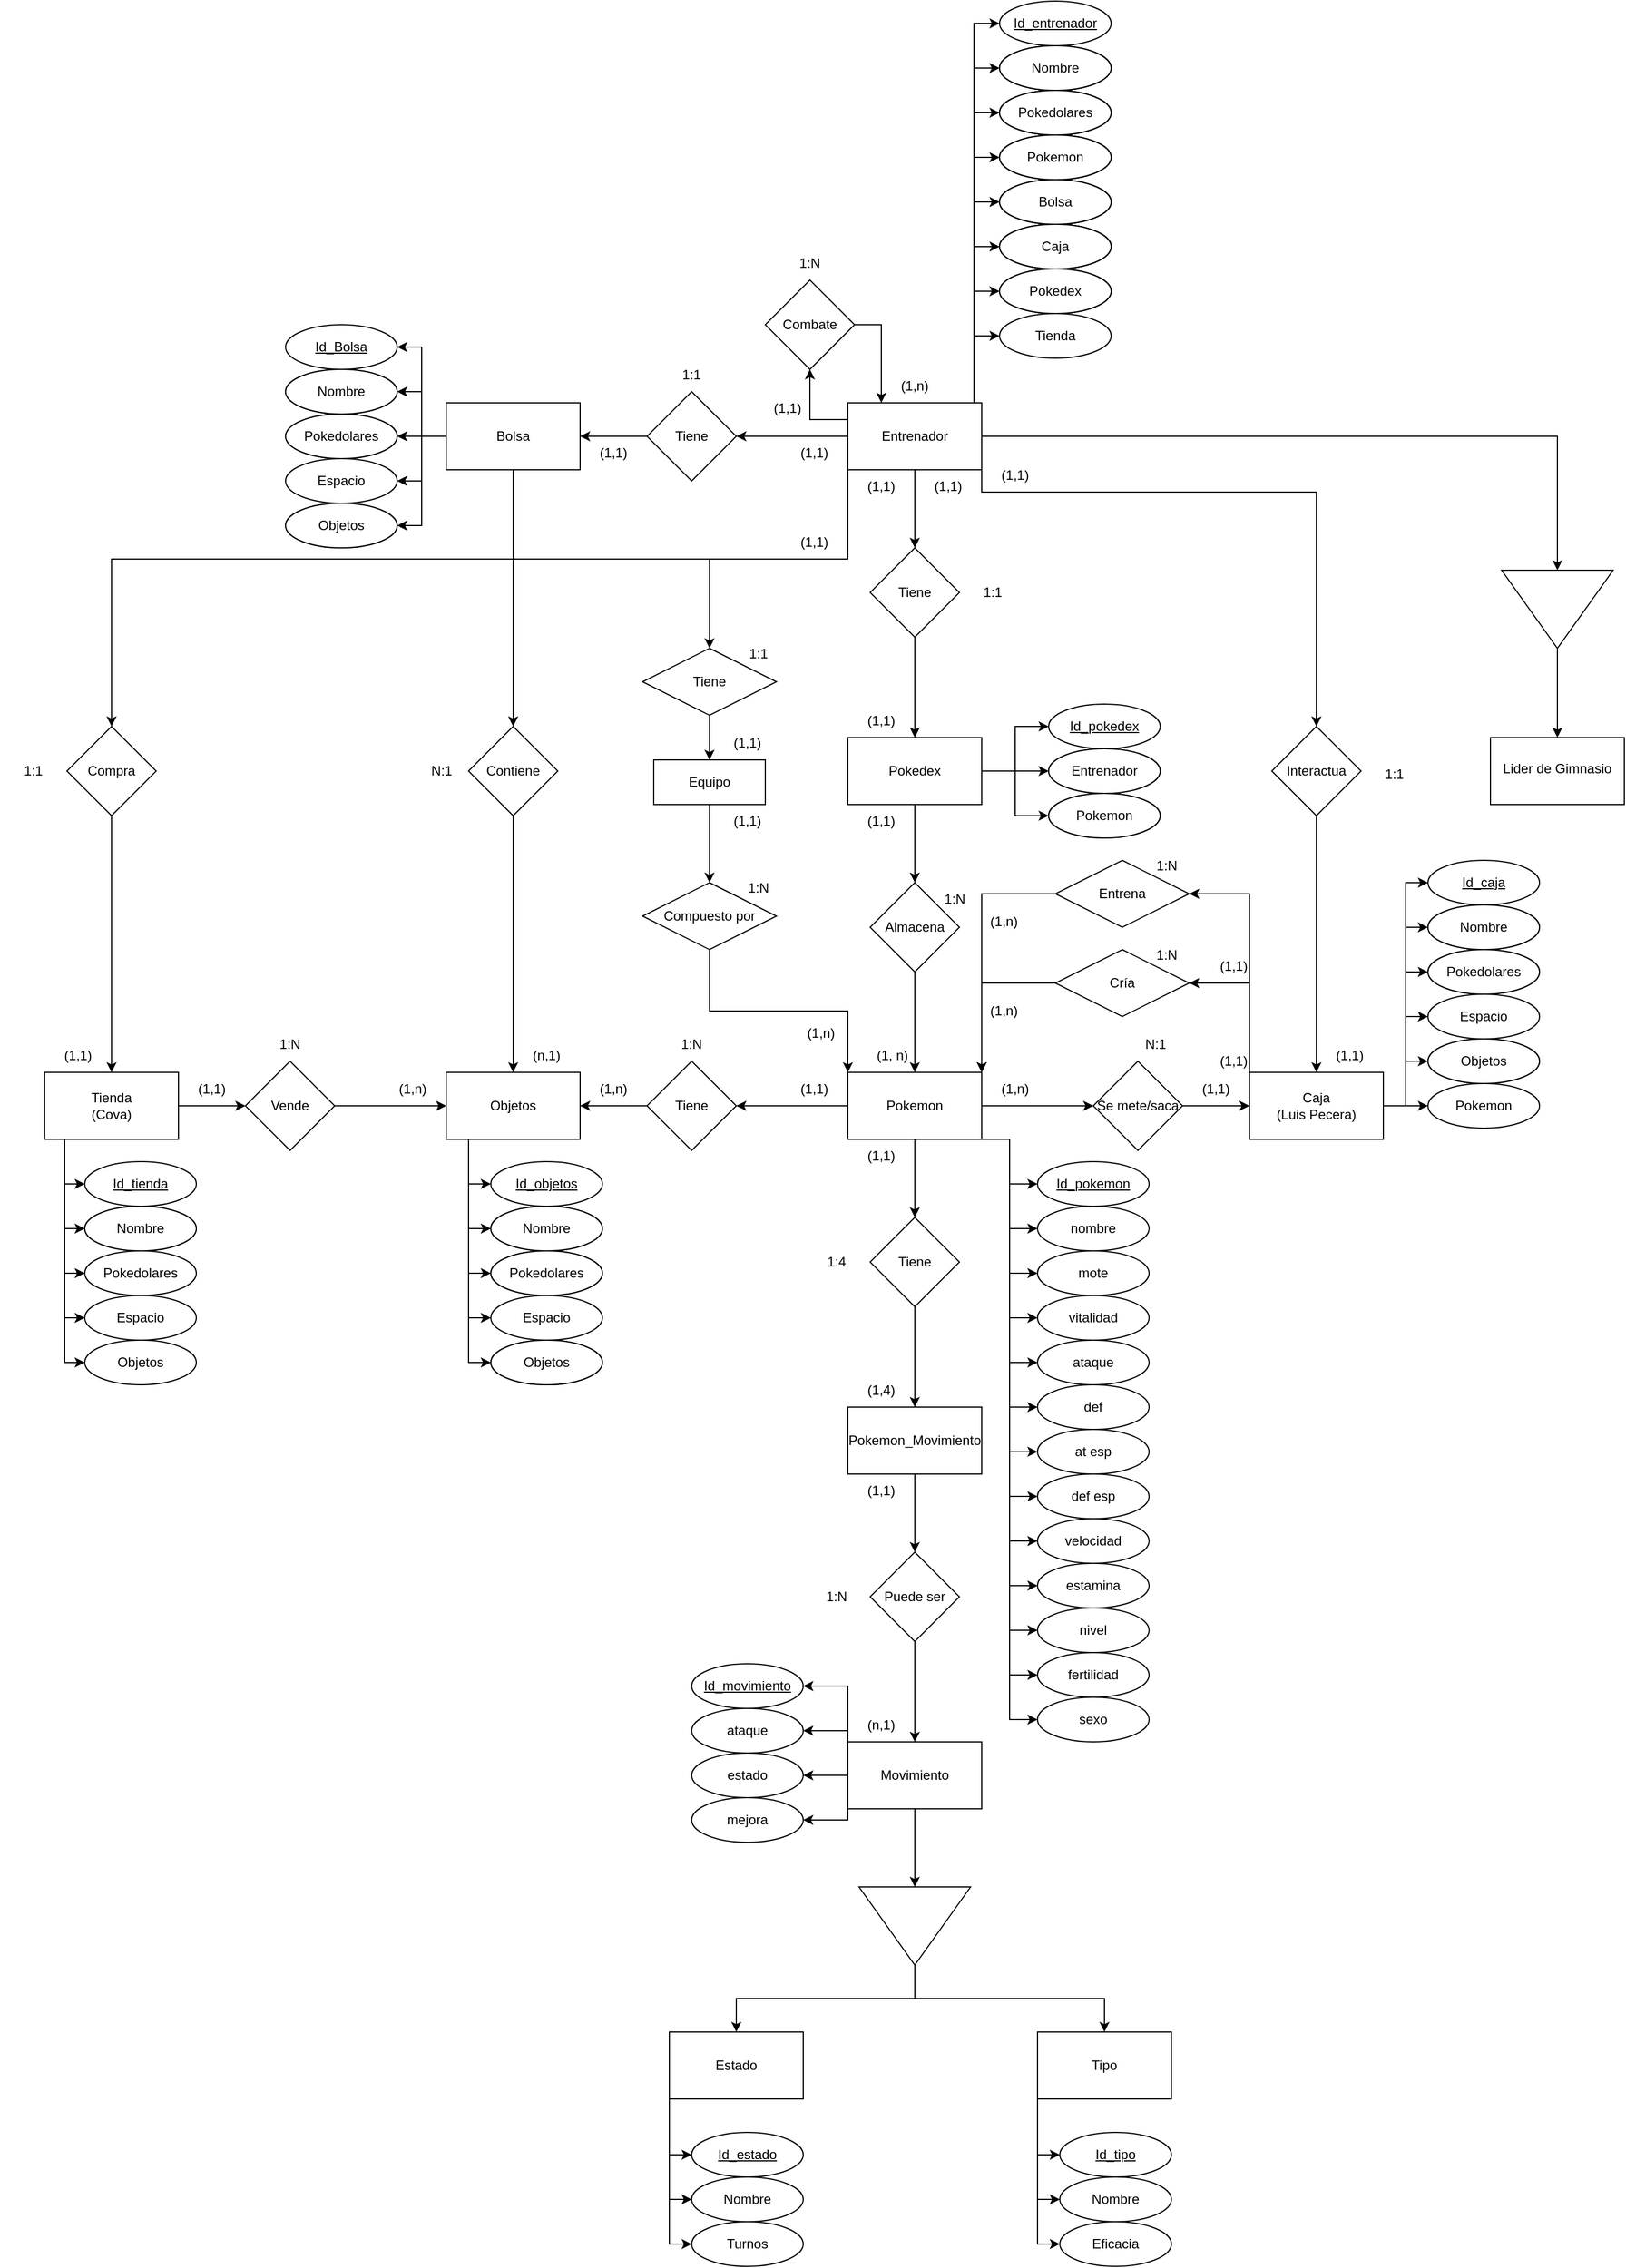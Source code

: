 <mxfile version="21.0.6" type="device"><diagram name="Página-1" id="UZi8G5ToxHjI9RxdLOUk"><mxGraphModel dx="2345" dy="1843" grid="1" gridSize="10" guides="1" tooltips="1" connect="1" arrows="1" fold="1" page="1" pageScale="1" pageWidth="827" pageHeight="1169" math="0" shadow="0"><root><mxCell id="0"/><mxCell id="1" parent="0"/><mxCell id="4YeHbaKFxN3O4BO8iiY4-3" value="" style="edgeStyle=orthogonalEdgeStyle;rounded=0;orthogonalLoop=1;jettySize=auto;html=1;" parent="1" source="4YeHbaKFxN3O4BO8iiY4-1" target="4YeHbaKFxN3O4BO8iiY4-2" edge="1"><mxGeometry relative="1" as="geometry"/></mxCell><mxCell id="4YeHbaKFxN3O4BO8iiY4-11" style="edgeStyle=orthogonalEdgeStyle;rounded=0;orthogonalLoop=1;jettySize=auto;html=1;exitX=0;exitY=0.25;exitDx=0;exitDy=0;entryX=0.5;entryY=1;entryDx=0;entryDy=0;" parent="1" source="4YeHbaKFxN3O4BO8iiY4-1" target="4YeHbaKFxN3O4BO8iiY4-10" edge="1"><mxGeometry relative="1" as="geometry"/></mxCell><mxCell id="4YeHbaKFxN3O4BO8iiY4-14" value="" style="edgeStyle=orthogonalEdgeStyle;rounded=0;orthogonalLoop=1;jettySize=auto;html=1;" parent="1" source="4YeHbaKFxN3O4BO8iiY4-1" target="4YeHbaKFxN3O4BO8iiY4-13" edge="1"><mxGeometry relative="1" as="geometry"/></mxCell><mxCell id="4YeHbaKFxN3O4BO8iiY4-49" style="edgeStyle=elbowEdgeStyle;rounded=0;orthogonalLoop=1;jettySize=auto;elbow=vertical;html=1;exitX=1;exitY=0.5;exitDx=0;exitDy=0;entryX=0.5;entryY=0;entryDx=0;entryDy=0;" parent="1" source="4YeHbaKFxN3O4BO8iiY4-1" target="4YeHbaKFxN3O4BO8iiY4-47" edge="1"><mxGeometry relative="1" as="geometry"><Array as="points"><mxPoint x="540" y="190"/><mxPoint x="620" y="140"/></Array></mxGeometry></mxCell><mxCell id="4YeHbaKFxN3O4BO8iiY4-68" style="edgeStyle=elbowEdgeStyle;rounded=0;orthogonalLoop=1;jettySize=auto;elbow=vertical;html=1;exitX=1;exitY=0.75;exitDx=0;exitDy=0;entryX=0.5;entryY=1;entryDx=0;entryDy=0;entryPerimeter=0;" parent="1" source="4YeHbaKFxN3O4BO8iiY4-1" target="4YeHbaKFxN3O4BO8iiY4-69" edge="1"><mxGeometry relative="1" as="geometry"><mxPoint x="600" y="220" as="targetPoint"/><Array as="points"><mxPoint x="540" y="140"/><mxPoint x="540" y="170"/></Array></mxGeometry></mxCell><mxCell id="UdBh-3xzht0dDK9U5MVB-91" style="edgeStyle=elbowEdgeStyle;rounded=0;orthogonalLoop=1;jettySize=auto;elbow=vertical;html=1;exitX=0;exitY=0.75;exitDx=0;exitDy=0;entryX=0.5;entryY=0;entryDx=0;entryDy=0;" parent="1" source="4YeHbaKFxN3O4BO8iiY4-1" target="UdBh-3xzht0dDK9U5MVB-92" edge="1"><mxGeometry relative="1" as="geometry"><mxPoint x="-306" y="320" as="targetPoint"/><Array as="points"><mxPoint x="340" y="250"/><mxPoint x="70" y="330"/></Array></mxGeometry></mxCell><mxCell id="4YeHbaKFxN3O4BO8iiY4-1" value="Entrenador" style="rounded=0;whiteSpace=wrap;html=1;" parent="1" vertex="1"><mxGeometry x="354" y="110" width="120" height="60" as="geometry"/></mxCell><mxCell id="4YeHbaKFxN3O4BO8iiY4-5" value="" style="edgeStyle=orthogonalEdgeStyle;rounded=0;orthogonalLoop=1;jettySize=auto;html=1;" parent="1" source="4YeHbaKFxN3O4BO8iiY4-2" target="4YeHbaKFxN3O4BO8iiY4-4" edge="1"><mxGeometry relative="1" as="geometry"/></mxCell><mxCell id="4YeHbaKFxN3O4BO8iiY4-2" value="Tiene" style="rhombus;whiteSpace=wrap;html=1;rounded=0;" parent="1" vertex="1"><mxGeometry x="374" y="240" width="80" height="80" as="geometry"/></mxCell><mxCell id="4YeHbaKFxN3O4BO8iiY4-7" value="" style="edgeStyle=orthogonalEdgeStyle;rounded=0;orthogonalLoop=1;jettySize=auto;html=1;" parent="1" source="4YeHbaKFxN3O4BO8iiY4-4" target="4YeHbaKFxN3O4BO8iiY4-6" edge="1"><mxGeometry relative="1" as="geometry"/></mxCell><mxCell id="UdBh-3xzht0dDK9U5MVB-142" style="edgeStyle=elbowEdgeStyle;rounded=0;orthogonalLoop=1;jettySize=auto;html=1;exitX=1;exitY=0.5;exitDx=0;exitDy=0;entryX=0;entryY=0.5;entryDx=0;entryDy=0;" parent="1" source="4YeHbaKFxN3O4BO8iiY4-4" target="UdBh-3xzht0dDK9U5MVB-139" edge="1"><mxGeometry relative="1" as="geometry"/></mxCell><mxCell id="UdBh-3xzht0dDK9U5MVB-143" style="edgeStyle=elbowEdgeStyle;rounded=0;orthogonalLoop=1;jettySize=auto;html=1;exitX=1;exitY=0.5;exitDx=0;exitDy=0;entryX=0;entryY=0.5;entryDx=0;entryDy=0;" parent="1" source="4YeHbaKFxN3O4BO8iiY4-4" target="UdBh-3xzht0dDK9U5MVB-138" edge="1"><mxGeometry relative="1" as="geometry"/></mxCell><mxCell id="UdBh-3xzht0dDK9U5MVB-144" style="edgeStyle=elbowEdgeStyle;rounded=0;orthogonalLoop=1;jettySize=auto;html=1;exitX=1;exitY=0.5;exitDx=0;exitDy=0;entryX=0;entryY=0.5;entryDx=0;entryDy=0;" parent="1" source="4YeHbaKFxN3O4BO8iiY4-4" target="UdBh-3xzht0dDK9U5MVB-140" edge="1"><mxGeometry relative="1" as="geometry"/></mxCell><mxCell id="4YeHbaKFxN3O4BO8iiY4-4" value="Pokedex" style="whiteSpace=wrap;html=1;rounded=0;" parent="1" vertex="1"><mxGeometry x="354" y="410" width="120" height="60" as="geometry"/></mxCell><mxCell id="4YeHbaKFxN3O4BO8iiY4-9" value="" style="edgeStyle=orthogonalEdgeStyle;rounded=0;orthogonalLoop=1;jettySize=auto;html=1;" parent="1" source="4YeHbaKFxN3O4BO8iiY4-6" target="4YeHbaKFxN3O4BO8iiY4-8" edge="1"><mxGeometry relative="1" as="geometry"/></mxCell><mxCell id="4YeHbaKFxN3O4BO8iiY4-6" value="Almacena" style="rhombus;whiteSpace=wrap;html=1;rounded=0;" parent="1" vertex="1"><mxGeometry x="374" y="540" width="80" height="80" as="geometry"/></mxCell><mxCell id="4YeHbaKFxN3O4BO8iiY4-18" value="" style="edgeStyle=orthogonalEdgeStyle;rounded=0;orthogonalLoop=1;jettySize=auto;html=1;" parent="1" source="4YeHbaKFxN3O4BO8iiY4-8" target="4YeHbaKFxN3O4BO8iiY4-17" edge="1"><mxGeometry relative="1" as="geometry"/></mxCell><mxCell id="4YeHbaKFxN3O4BO8iiY4-40" value="" style="edgeStyle=none;rounded=0;orthogonalLoop=1;jettySize=auto;html=1;" parent="1" source="4YeHbaKFxN3O4BO8iiY4-8" target="4YeHbaKFxN3O4BO8iiY4-39" edge="1"><mxGeometry relative="1" as="geometry"/></mxCell><mxCell id="4YeHbaKFxN3O4BO8iiY4-51" value="" style="edgeStyle=elbowEdgeStyle;rounded=0;orthogonalLoop=1;jettySize=auto;elbow=vertical;html=1;" parent="1" source="4YeHbaKFxN3O4BO8iiY4-8" target="4YeHbaKFxN3O4BO8iiY4-50" edge="1"><mxGeometry relative="1" as="geometry"/></mxCell><mxCell id="4YeHbaKFxN3O4BO8iiY4-188" style="edgeStyle=elbowEdgeStyle;rounded=0;orthogonalLoop=1;jettySize=auto;html=1;exitX=1;exitY=1;exitDx=0;exitDy=0;entryX=0;entryY=0.5;entryDx=0;entryDy=0;" parent="1" source="4YeHbaKFxN3O4BO8iiY4-8" target="4YeHbaKFxN3O4BO8iiY4-176" edge="1"><mxGeometry relative="1" as="geometry"/></mxCell><mxCell id="4YeHbaKFxN3O4BO8iiY4-189" style="edgeStyle=elbowEdgeStyle;rounded=0;orthogonalLoop=1;jettySize=auto;html=1;exitX=1;exitY=1;exitDx=0;exitDy=0;entryX=0;entryY=0.5;entryDx=0;entryDy=0;" parent="1" source="4YeHbaKFxN3O4BO8iiY4-8" target="4YeHbaKFxN3O4BO8iiY4-177" edge="1"><mxGeometry relative="1" as="geometry"/></mxCell><mxCell id="4YeHbaKFxN3O4BO8iiY4-190" style="edgeStyle=elbowEdgeStyle;rounded=0;orthogonalLoop=1;jettySize=auto;html=1;exitX=1;exitY=1;exitDx=0;exitDy=0;entryX=0;entryY=0.5;entryDx=0;entryDy=0;" parent="1" source="4YeHbaKFxN3O4BO8iiY4-8" target="4YeHbaKFxN3O4BO8iiY4-178" edge="1"><mxGeometry relative="1" as="geometry"/></mxCell><mxCell id="4YeHbaKFxN3O4BO8iiY4-191" style="edgeStyle=elbowEdgeStyle;rounded=0;orthogonalLoop=1;jettySize=auto;html=1;exitX=1;exitY=1;exitDx=0;exitDy=0;entryX=0;entryY=0.5;entryDx=0;entryDy=0;" parent="1" source="4YeHbaKFxN3O4BO8iiY4-8" target="4YeHbaKFxN3O4BO8iiY4-179" edge="1"><mxGeometry relative="1" as="geometry"/></mxCell><mxCell id="4YeHbaKFxN3O4BO8iiY4-192" style="edgeStyle=elbowEdgeStyle;rounded=0;orthogonalLoop=1;jettySize=auto;html=1;exitX=1;exitY=1;exitDx=0;exitDy=0;entryX=0;entryY=0.5;entryDx=0;entryDy=0;" parent="1" source="4YeHbaKFxN3O4BO8iiY4-8" target="4YeHbaKFxN3O4BO8iiY4-180" edge="1"><mxGeometry relative="1" as="geometry"/></mxCell><mxCell id="4YeHbaKFxN3O4BO8iiY4-193" style="edgeStyle=elbowEdgeStyle;rounded=0;orthogonalLoop=1;jettySize=auto;html=1;exitX=1;exitY=1;exitDx=0;exitDy=0;entryX=0;entryY=0.5;entryDx=0;entryDy=0;" parent="1" source="4YeHbaKFxN3O4BO8iiY4-8" target="4YeHbaKFxN3O4BO8iiY4-181" edge="1"><mxGeometry relative="1" as="geometry"/></mxCell><mxCell id="4YeHbaKFxN3O4BO8iiY4-194" style="edgeStyle=elbowEdgeStyle;rounded=0;orthogonalLoop=1;jettySize=auto;html=1;exitX=1;exitY=1;exitDx=0;exitDy=0;entryX=0;entryY=0.5;entryDx=0;entryDy=0;" parent="1" source="4YeHbaKFxN3O4BO8iiY4-8" target="4YeHbaKFxN3O4BO8iiY4-182" edge="1"><mxGeometry relative="1" as="geometry"/></mxCell><mxCell id="4YeHbaKFxN3O4BO8iiY4-195" style="edgeStyle=elbowEdgeStyle;rounded=0;orthogonalLoop=1;jettySize=auto;html=1;exitX=1;exitY=1;exitDx=0;exitDy=0;entryX=0;entryY=0.5;entryDx=0;entryDy=0;" parent="1" source="4YeHbaKFxN3O4BO8iiY4-8" target="4YeHbaKFxN3O4BO8iiY4-183" edge="1"><mxGeometry relative="1" as="geometry"/></mxCell><mxCell id="4YeHbaKFxN3O4BO8iiY4-196" style="edgeStyle=elbowEdgeStyle;rounded=0;orthogonalLoop=1;jettySize=auto;html=1;exitX=1;exitY=1;exitDx=0;exitDy=0;entryX=0;entryY=0.5;entryDx=0;entryDy=0;" parent="1" source="4YeHbaKFxN3O4BO8iiY4-8" target="4YeHbaKFxN3O4BO8iiY4-184" edge="1"><mxGeometry relative="1" as="geometry"/></mxCell><mxCell id="4YeHbaKFxN3O4BO8iiY4-197" style="edgeStyle=elbowEdgeStyle;rounded=0;orthogonalLoop=1;jettySize=auto;html=1;exitX=1;exitY=1;exitDx=0;exitDy=0;entryX=0;entryY=0.5;entryDx=0;entryDy=0;" parent="1" source="4YeHbaKFxN3O4BO8iiY4-8" target="4YeHbaKFxN3O4BO8iiY4-185" edge="1"><mxGeometry relative="1" as="geometry"/></mxCell><mxCell id="4YeHbaKFxN3O4BO8iiY4-198" style="edgeStyle=elbowEdgeStyle;rounded=0;orthogonalLoop=1;jettySize=auto;html=1;exitX=1;exitY=1;exitDx=0;exitDy=0;entryX=0;entryY=0.5;entryDx=0;entryDy=0;" parent="1" source="4YeHbaKFxN3O4BO8iiY4-8" target="4YeHbaKFxN3O4BO8iiY4-186" edge="1"><mxGeometry relative="1" as="geometry"/></mxCell><mxCell id="4YeHbaKFxN3O4BO8iiY4-199" style="edgeStyle=elbowEdgeStyle;rounded=0;orthogonalLoop=1;jettySize=auto;html=1;exitX=1;exitY=1;exitDx=0;exitDy=0;entryX=0;entryY=0.5;entryDx=0;entryDy=0;" parent="1" source="4YeHbaKFxN3O4BO8iiY4-8" target="4YeHbaKFxN3O4BO8iiY4-187" edge="1"><mxGeometry relative="1" as="geometry"/></mxCell><mxCell id="UdBh-3xzht0dDK9U5MVB-34" style="edgeStyle=elbowEdgeStyle;rounded=0;orthogonalLoop=1;jettySize=auto;html=1;exitX=1;exitY=1;exitDx=0;exitDy=0;entryX=0;entryY=0.5;entryDx=0;entryDy=0;" parent="1" source="4YeHbaKFxN3O4BO8iiY4-8" target="UdBh-3xzht0dDK9U5MVB-33" edge="1"><mxGeometry relative="1" as="geometry"/></mxCell><mxCell id="4YeHbaKFxN3O4BO8iiY4-8" value="Pokemon" style="rounded=0;whiteSpace=wrap;html=1;" parent="1" vertex="1"><mxGeometry x="354" y="710" width="120" height="60" as="geometry"/></mxCell><mxCell id="4YeHbaKFxN3O4BO8iiY4-12" style="edgeStyle=orthogonalEdgeStyle;rounded=0;orthogonalLoop=1;jettySize=auto;html=1;exitX=1;exitY=0.5;exitDx=0;exitDy=0;entryX=0.25;entryY=0;entryDx=0;entryDy=0;" parent="1" source="4YeHbaKFxN3O4BO8iiY4-10" target="4YeHbaKFxN3O4BO8iiY4-1" edge="1"><mxGeometry relative="1" as="geometry"/></mxCell><mxCell id="4YeHbaKFxN3O4BO8iiY4-10" value="Combate" style="rhombus;whiteSpace=wrap;html=1;rounded=0;" parent="1" vertex="1"><mxGeometry x="280" width="80" height="80" as="geometry"/></mxCell><mxCell id="4YeHbaKFxN3O4BO8iiY4-16" value="" style="edgeStyle=orthogonalEdgeStyle;rounded=0;orthogonalLoop=1;jettySize=auto;html=1;" parent="1" source="4YeHbaKFxN3O4BO8iiY4-13" target="4YeHbaKFxN3O4BO8iiY4-15" edge="1"><mxGeometry relative="1" as="geometry"/></mxCell><mxCell id="4YeHbaKFxN3O4BO8iiY4-13" value="Tiene" style="rhombus;whiteSpace=wrap;html=1;rounded=0;" parent="1" vertex="1"><mxGeometry x="174" y="100" width="80" height="80" as="geometry"/></mxCell><mxCell id="4YeHbaKFxN3O4BO8iiY4-22" value="" style="edgeStyle=orthogonalEdgeStyle;rounded=0;orthogonalLoop=1;jettySize=auto;html=1;" parent="1" source="4YeHbaKFxN3O4BO8iiY4-15" target="4YeHbaKFxN3O4BO8iiY4-21" edge="1"><mxGeometry relative="1" as="geometry"/></mxCell><mxCell id="UdBh-3xzht0dDK9U5MVB-47" style="edgeStyle=elbowEdgeStyle;rounded=0;orthogonalLoop=1;jettySize=auto;html=1;exitX=0;exitY=0.5;exitDx=0;exitDy=0;entryX=1;entryY=0.5;entryDx=0;entryDy=0;" parent="1" source="4YeHbaKFxN3O4BO8iiY4-15" target="UdBh-3xzht0dDK9U5MVB-44" edge="1"><mxGeometry relative="1" as="geometry"/></mxCell><mxCell id="UdBh-3xzht0dDK9U5MVB-48" style="edgeStyle=elbowEdgeStyle;rounded=0;orthogonalLoop=1;jettySize=auto;html=1;exitX=0;exitY=0.5;exitDx=0;exitDy=0;entryX=1;entryY=0.5;entryDx=0;entryDy=0;" parent="1" source="4YeHbaKFxN3O4BO8iiY4-15" target="UdBh-3xzht0dDK9U5MVB-45" edge="1"><mxGeometry relative="1" as="geometry"/></mxCell><mxCell id="UdBh-3xzht0dDK9U5MVB-49" style="edgeStyle=elbowEdgeStyle;rounded=0;orthogonalLoop=1;jettySize=auto;html=1;exitX=0;exitY=0.5;exitDx=0;exitDy=0;entryX=1;entryY=0.5;entryDx=0;entryDy=0;" parent="1" source="4YeHbaKFxN3O4BO8iiY4-15" target="UdBh-3xzht0dDK9U5MVB-46" edge="1"><mxGeometry relative="1" as="geometry"/></mxCell><mxCell id="UdBh-3xzht0dDK9U5MVB-50" style="edgeStyle=elbowEdgeStyle;rounded=0;orthogonalLoop=1;jettySize=auto;html=1;exitX=0;exitY=0.5;exitDx=0;exitDy=0;entryX=1;entryY=0.5;entryDx=0;entryDy=0;" parent="1" source="4YeHbaKFxN3O4BO8iiY4-15" edge="1"><mxGeometry relative="1" as="geometry"><mxPoint x="-50" y="180" as="targetPoint"/></mxGeometry></mxCell><mxCell id="UdBh-3xzht0dDK9U5MVB-51" style="edgeStyle=elbowEdgeStyle;rounded=0;orthogonalLoop=1;jettySize=auto;html=1;exitX=0;exitY=0.5;exitDx=0;exitDy=0;entryX=1;entryY=0.5;entryDx=0;entryDy=0;" parent="1" source="4YeHbaKFxN3O4BO8iiY4-15" target="UdBh-3xzht0dDK9U5MVB-42" edge="1"><mxGeometry relative="1" as="geometry"/></mxCell><mxCell id="4YeHbaKFxN3O4BO8iiY4-15" value="Bolsa" style="rounded=0;whiteSpace=wrap;html=1;" parent="1" vertex="1"><mxGeometry x="-6" y="110" width="120" height="60" as="geometry"/></mxCell><mxCell id="4YeHbaKFxN3O4BO8iiY4-20" value="" style="edgeStyle=orthogonalEdgeStyle;rounded=0;orthogonalLoop=1;jettySize=auto;html=1;" parent="1" source="4YeHbaKFxN3O4BO8iiY4-17" target="4YeHbaKFxN3O4BO8iiY4-19" edge="1"><mxGeometry relative="1" as="geometry"/></mxCell><mxCell id="4YeHbaKFxN3O4BO8iiY4-17" value="Tiene" style="rhombus;whiteSpace=wrap;html=1;rounded=0;" parent="1" vertex="1"><mxGeometry x="174" y="700" width="80" height="80" as="geometry"/></mxCell><mxCell id="UdBh-3xzht0dDK9U5MVB-71" style="edgeStyle=elbowEdgeStyle;rounded=0;orthogonalLoop=1;jettySize=auto;html=1;exitX=0;exitY=1;exitDx=0;exitDy=0;entryX=0;entryY=0.5;entryDx=0;entryDy=0;" parent="1" source="4YeHbaKFxN3O4BO8iiY4-19" target="UdBh-3xzht0dDK9U5MVB-68" edge="1"><mxGeometry relative="1" as="geometry"/></mxCell><mxCell id="UdBh-3xzht0dDK9U5MVB-72" style="edgeStyle=elbowEdgeStyle;rounded=0;orthogonalLoop=1;jettySize=auto;html=1;exitX=0;exitY=1;exitDx=0;exitDy=0;entryX=0;entryY=0.5;entryDx=0;entryDy=0;" parent="1" source="4YeHbaKFxN3O4BO8iiY4-19" target="UdBh-3xzht0dDK9U5MVB-69" edge="1"><mxGeometry relative="1" as="geometry"/></mxCell><mxCell id="UdBh-3xzht0dDK9U5MVB-73" style="edgeStyle=elbowEdgeStyle;rounded=0;orthogonalLoop=1;jettySize=auto;html=1;exitX=0;exitY=1;exitDx=0;exitDy=0;entryX=0;entryY=0.5;entryDx=0;entryDy=0;" parent="1" source="4YeHbaKFxN3O4BO8iiY4-19" target="UdBh-3xzht0dDK9U5MVB-70" edge="1"><mxGeometry relative="1" as="geometry"/></mxCell><mxCell id="UdBh-3xzht0dDK9U5MVB-74" style="edgeStyle=elbowEdgeStyle;rounded=0;orthogonalLoop=1;jettySize=auto;html=1;exitX=0;exitY=1;exitDx=0;exitDy=0;entryX=0;entryY=0.5;entryDx=0;entryDy=0;" parent="1" source="4YeHbaKFxN3O4BO8iiY4-19" target="UdBh-3xzht0dDK9U5MVB-66" edge="1"><mxGeometry relative="1" as="geometry"/></mxCell><mxCell id="UdBh-3xzht0dDK9U5MVB-75" style="edgeStyle=elbowEdgeStyle;rounded=0;orthogonalLoop=1;jettySize=auto;html=1;exitX=0;exitY=1;exitDx=0;exitDy=0;entryX=0;entryY=0.5;entryDx=0;entryDy=0;" parent="1" source="4YeHbaKFxN3O4BO8iiY4-19" target="UdBh-3xzht0dDK9U5MVB-67" edge="1"><mxGeometry relative="1" as="geometry"/></mxCell><mxCell id="4YeHbaKFxN3O4BO8iiY4-19" value="Objetos" style="whiteSpace=wrap;html=1;rounded=0;" parent="1" vertex="1"><mxGeometry x="-6" y="710" width="120" height="60" as="geometry"/></mxCell><mxCell id="4YeHbaKFxN3O4BO8iiY4-23" style="edgeStyle=orthogonalEdgeStyle;rounded=0;orthogonalLoop=1;jettySize=auto;html=1;exitX=0.5;exitY=1;exitDx=0;exitDy=0;entryX=0.5;entryY=0;entryDx=0;entryDy=0;" parent="1" source="4YeHbaKFxN3O4BO8iiY4-21" target="4YeHbaKFxN3O4BO8iiY4-19" edge="1"><mxGeometry relative="1" as="geometry"/></mxCell><mxCell id="4YeHbaKFxN3O4BO8iiY4-21" value="Contiene" style="rhombus;whiteSpace=wrap;html=1;rounded=0;" parent="1" vertex="1"><mxGeometry x="14" y="400" width="80" height="80" as="geometry"/></mxCell><mxCell id="4YeHbaKFxN3O4BO8iiY4-38" style="edgeStyle=none;rounded=0;orthogonalLoop=1;jettySize=auto;html=1;exitX=1;exitY=0.5;exitDx=0;exitDy=0;entryX=0;entryY=0.5;entryDx=0;entryDy=0;" parent="1" source="4YeHbaKFxN3O4BO8iiY4-32" target="4YeHbaKFxN3O4BO8iiY4-19" edge="1"><mxGeometry relative="1" as="geometry"/></mxCell><mxCell id="4YeHbaKFxN3O4BO8iiY4-32" value="Vende" style="rhombus;whiteSpace=wrap;html=1;rounded=0;" parent="1" vertex="1"><mxGeometry x="-186" y="700" width="80" height="80" as="geometry"/></mxCell><mxCell id="4YeHbaKFxN3O4BO8iiY4-37" style="edgeStyle=none;rounded=0;orthogonalLoop=1;jettySize=auto;html=1;exitX=1;exitY=0.5;exitDx=0;exitDy=0;entryX=0;entryY=0.5;entryDx=0;entryDy=0;" parent="1" source="4YeHbaKFxN3O4BO8iiY4-34" target="4YeHbaKFxN3O4BO8iiY4-32" edge="1"><mxGeometry relative="1" as="geometry"/></mxCell><mxCell id="UdBh-3xzht0dDK9U5MVB-84" style="edgeStyle=elbowEdgeStyle;rounded=0;orthogonalLoop=1;jettySize=auto;html=1;exitX=0;exitY=1;exitDx=0;exitDy=0;entryX=0;entryY=0.5;entryDx=0;entryDy=0;" parent="1" source="4YeHbaKFxN3O4BO8iiY4-34" target="UdBh-3xzht0dDK9U5MVB-81" edge="1"><mxGeometry relative="1" as="geometry"/></mxCell><mxCell id="UdBh-3xzht0dDK9U5MVB-85" style="edgeStyle=elbowEdgeStyle;rounded=0;orthogonalLoop=1;jettySize=auto;html=1;exitX=0;exitY=1;exitDx=0;exitDy=0;entryX=0;entryY=0.5;entryDx=0;entryDy=0;" parent="1" source="4YeHbaKFxN3O4BO8iiY4-34" target="UdBh-3xzht0dDK9U5MVB-82" edge="1"><mxGeometry relative="1" as="geometry"/></mxCell><mxCell id="UdBh-3xzht0dDK9U5MVB-86" style="edgeStyle=elbowEdgeStyle;rounded=0;orthogonalLoop=1;jettySize=auto;html=1;exitX=0;exitY=1;exitDx=0;exitDy=0;entryX=0;entryY=0.5;entryDx=0;entryDy=0;" parent="1" source="4YeHbaKFxN3O4BO8iiY4-34" edge="1"><mxGeometry relative="1" as="geometry"><mxPoint x="-330.0" y="890" as="targetPoint"/></mxGeometry></mxCell><mxCell id="UdBh-3xzht0dDK9U5MVB-87" style="edgeStyle=elbowEdgeStyle;rounded=0;orthogonalLoop=1;jettySize=auto;html=1;exitX=0;exitY=1;exitDx=0;exitDy=0;entryX=0;entryY=0.5;entryDx=0;entryDy=0;" parent="1" source="4YeHbaKFxN3O4BO8iiY4-34" target="UdBh-3xzht0dDK9U5MVB-79" edge="1"><mxGeometry relative="1" as="geometry"/></mxCell><mxCell id="UdBh-3xzht0dDK9U5MVB-102" style="edgeStyle=elbowEdgeStyle;rounded=0;orthogonalLoop=1;jettySize=auto;html=1;exitX=0;exitY=1;exitDx=0;exitDy=0;entryX=0;entryY=0.5;entryDx=0;entryDy=0;" parent="1" source="4YeHbaKFxN3O4BO8iiY4-34" target="UdBh-3xzht0dDK9U5MVB-99" edge="1"><mxGeometry relative="1" as="geometry"/></mxCell><mxCell id="4YeHbaKFxN3O4BO8iiY4-34" value="Tienda&lt;br&gt;(Cova)" style="whiteSpace=wrap;html=1;rounded=0;" parent="1" vertex="1"><mxGeometry x="-366" y="710" width="120" height="60" as="geometry"/></mxCell><mxCell id="4YeHbaKFxN3O4BO8iiY4-42" value="" style="edgeStyle=none;rounded=0;orthogonalLoop=1;jettySize=auto;html=1;" parent="1" source="4YeHbaKFxN3O4BO8iiY4-39" target="4YeHbaKFxN3O4BO8iiY4-41" edge="1"><mxGeometry relative="1" as="geometry"/></mxCell><mxCell id="4YeHbaKFxN3O4BO8iiY4-39" value="Se mete/saca" style="rhombus;whiteSpace=wrap;html=1;rounded=0;" parent="1" vertex="1"><mxGeometry x="574" y="700" width="80" height="80" as="geometry"/></mxCell><mxCell id="UdBh-3xzht0dDK9U5MVB-126" style="edgeStyle=elbowEdgeStyle;rounded=0;orthogonalLoop=1;jettySize=auto;html=1;exitX=1;exitY=0.5;exitDx=0;exitDy=0;entryX=0;entryY=0.5;entryDx=0;entryDy=0;" parent="1" source="4YeHbaKFxN3O4BO8iiY4-41" target="UdBh-3xzht0dDK9U5MVB-123" edge="1"><mxGeometry relative="1" as="geometry"/></mxCell><mxCell id="UdBh-3xzht0dDK9U5MVB-127" style="edgeStyle=elbowEdgeStyle;rounded=0;orthogonalLoop=1;jettySize=auto;html=1;exitX=1;exitY=0.5;exitDx=0;exitDy=0;entryX=0;entryY=0.5;entryDx=0;entryDy=0;" parent="1" source="4YeHbaKFxN3O4BO8iiY4-41" target="UdBh-3xzht0dDK9U5MVB-124" edge="1"><mxGeometry relative="1" as="geometry"/></mxCell><mxCell id="UdBh-3xzht0dDK9U5MVB-128" style="edgeStyle=elbowEdgeStyle;rounded=0;orthogonalLoop=1;jettySize=auto;html=1;exitX=1;exitY=0.5;exitDx=0;exitDy=0;" parent="1" source="4YeHbaKFxN3O4BO8iiY4-41" target="UdBh-3xzht0dDK9U5MVB-125" edge="1"><mxGeometry relative="1" as="geometry"/></mxCell><mxCell id="UdBh-3xzht0dDK9U5MVB-129" style="edgeStyle=elbowEdgeStyle;rounded=0;orthogonalLoop=1;jettySize=auto;html=1;exitX=1;exitY=0.5;exitDx=0;exitDy=0;entryX=0;entryY=0.5;entryDx=0;entryDy=0;" parent="1" source="4YeHbaKFxN3O4BO8iiY4-41" target="UdBh-3xzht0dDK9U5MVB-121" edge="1"><mxGeometry relative="1" as="geometry"/></mxCell><mxCell id="UdBh-3xzht0dDK9U5MVB-130" style="edgeStyle=elbowEdgeStyle;rounded=0;orthogonalLoop=1;jettySize=auto;html=1;exitX=1;exitY=0.5;exitDx=0;exitDy=0;entryX=0;entryY=0.5;entryDx=0;entryDy=0;" parent="1" source="4YeHbaKFxN3O4BO8iiY4-41" target="UdBh-3xzht0dDK9U5MVB-122" edge="1"><mxGeometry relative="1" as="geometry"/></mxCell><mxCell id="UdBh-3xzht0dDK9U5MVB-132" style="edgeStyle=elbowEdgeStyle;rounded=0;orthogonalLoop=1;jettySize=auto;html=1;exitX=1;exitY=0.5;exitDx=0;exitDy=0;entryX=0;entryY=0.5;entryDx=0;entryDy=0;" parent="1" source="4YeHbaKFxN3O4BO8iiY4-41" target="UdBh-3xzht0dDK9U5MVB-131" edge="1"><mxGeometry relative="1" as="geometry"/></mxCell><mxCell id="Mqt1uLe-HuEypm4RUqtN-5" style="edgeStyle=orthogonalEdgeStyle;rounded=0;orthogonalLoop=1;jettySize=auto;html=1;exitX=0;exitY=0;exitDx=0;exitDy=0;entryX=1;entryY=0.5;entryDx=0;entryDy=0;" edge="1" parent="1" source="4YeHbaKFxN3O4BO8iiY4-41" target="Mqt1uLe-HuEypm4RUqtN-1"><mxGeometry relative="1" as="geometry"/></mxCell><mxCell id="4YeHbaKFxN3O4BO8iiY4-41" value="Caja&lt;br&gt;(Luis Pecera)" style="whiteSpace=wrap;html=1;rounded=0;" parent="1" vertex="1"><mxGeometry x="714" y="710" width="120" height="60" as="geometry"/></mxCell><mxCell id="4YeHbaKFxN3O4BO8iiY4-48" style="edgeStyle=elbowEdgeStyle;rounded=0;orthogonalLoop=1;jettySize=auto;elbow=vertical;html=1;exitX=0.5;exitY=1;exitDx=0;exitDy=0;entryX=0.5;entryY=0;entryDx=0;entryDy=0;" parent="1" source="4YeHbaKFxN3O4BO8iiY4-47" target="4YeHbaKFxN3O4BO8iiY4-41" edge="1"><mxGeometry relative="1" as="geometry"/></mxCell><mxCell id="4YeHbaKFxN3O4BO8iiY4-47" value="Interactua" style="rhombus;whiteSpace=wrap;html=1;rounded=0;" parent="1" vertex="1"><mxGeometry x="734" y="400" width="80" height="80" as="geometry"/></mxCell><mxCell id="4YeHbaKFxN3O4BO8iiY4-53" value="" style="edgeStyle=elbowEdgeStyle;rounded=0;orthogonalLoop=1;jettySize=auto;elbow=vertical;html=1;" parent="1" source="4YeHbaKFxN3O4BO8iiY4-50" target="4YeHbaKFxN3O4BO8iiY4-52" edge="1"><mxGeometry relative="1" as="geometry"/></mxCell><mxCell id="4YeHbaKFxN3O4BO8iiY4-50" value="Tiene" style="rhombus;whiteSpace=wrap;html=1;rounded=0;" parent="1" vertex="1"><mxGeometry x="374" y="840" width="80" height="80" as="geometry"/></mxCell><mxCell id="4YeHbaKFxN3O4BO8iiY4-55" value="" style="edgeStyle=elbowEdgeStyle;rounded=0;orthogonalLoop=1;jettySize=auto;elbow=vertical;html=1;" parent="1" source="4YeHbaKFxN3O4BO8iiY4-52" target="4YeHbaKFxN3O4BO8iiY4-54" edge="1"><mxGeometry relative="1" as="geometry"/></mxCell><mxCell id="4YeHbaKFxN3O4BO8iiY4-52" value="Pokemon_Movimiento" style="whiteSpace=wrap;html=1;rounded=0;" parent="1" vertex="1"><mxGeometry x="354" y="1010" width="120" height="60" as="geometry"/></mxCell><mxCell id="4YeHbaKFxN3O4BO8iiY4-61" value="" style="edgeStyle=elbowEdgeStyle;rounded=0;orthogonalLoop=1;jettySize=auto;elbow=vertical;html=1;" parent="1" source="4YeHbaKFxN3O4BO8iiY4-54" target="4YeHbaKFxN3O4BO8iiY4-60" edge="1"><mxGeometry relative="1" as="geometry"/></mxCell><mxCell id="4YeHbaKFxN3O4BO8iiY4-54" value="Puede ser" style="rhombus;whiteSpace=wrap;html=1;rounded=0;" parent="1" vertex="1"><mxGeometry x="374" y="1140" width="80" height="80" as="geometry"/></mxCell><mxCell id="4YeHbaKFxN3O4BO8iiY4-63" value="" style="edgeStyle=elbowEdgeStyle;rounded=0;orthogonalLoop=1;jettySize=auto;elbow=vertical;html=1;" parent="1" source="4YeHbaKFxN3O4BO8iiY4-60" edge="1"><mxGeometry relative="1" as="geometry"><mxPoint x="414" y="1440" as="targetPoint"/></mxGeometry></mxCell><mxCell id="4YeHbaKFxN3O4BO8iiY4-122" style="edgeStyle=elbowEdgeStyle;rounded=0;orthogonalLoop=1;jettySize=auto;elbow=vertical;html=1;exitX=0;exitY=0.5;exitDx=0;exitDy=0;entryX=1;entryY=0.5;entryDx=0;entryDy=0;" parent="1" source="4YeHbaKFxN3O4BO8iiY4-60" target="4YeHbaKFxN3O4BO8iiY4-119" edge="1"><mxGeometry relative="1" as="geometry"/></mxCell><mxCell id="4YeHbaKFxN3O4BO8iiY4-123" style="edgeStyle=elbowEdgeStyle;rounded=0;orthogonalLoop=1;jettySize=auto;elbow=vertical;html=1;exitX=0;exitY=0.5;exitDx=0;exitDy=0;entryX=1;entryY=0.5;entryDx=0;entryDy=0;" parent="1" source="4YeHbaKFxN3O4BO8iiY4-60" target="4YeHbaKFxN3O4BO8iiY4-118" edge="1"><mxGeometry relative="1" as="geometry"><Array as="points"><mxPoint x="340" y="1300"/></Array></mxGeometry></mxCell><mxCell id="4YeHbaKFxN3O4BO8iiY4-124" style="edgeStyle=elbowEdgeStyle;rounded=0;orthogonalLoop=1;jettySize=auto;elbow=vertical;html=1;exitX=0;exitY=0.5;exitDx=0;exitDy=0;entryX=1;entryY=0.5;entryDx=0;entryDy=0;" parent="1" source="4YeHbaKFxN3O4BO8iiY4-60" target="4YeHbaKFxN3O4BO8iiY4-120" edge="1"><mxGeometry relative="1" as="geometry"><Array as="points"><mxPoint x="330" y="1380"/></Array></mxGeometry></mxCell><mxCell id="4YeHbaKFxN3O4BO8iiY4-60" value="Movimiento" style="whiteSpace=wrap;html=1;rounded=0;" parent="1" vertex="1"><mxGeometry x="354" y="1310" width="120" height="60" as="geometry"/></mxCell><mxCell id="4YeHbaKFxN3O4BO8iiY4-65" value="" style="edgeStyle=elbowEdgeStyle;rounded=0;orthogonalLoop=1;jettySize=auto;elbow=vertical;html=1;exitX=0;exitY=0;exitDx=50;exitDy=0;exitPerimeter=0;" parent="1" source="UdBh-3xzht0dDK9U5MVB-4" target="4YeHbaKFxN3O4BO8iiY4-64" edge="1"><mxGeometry relative="1" as="geometry"><mxPoint x="414" y="1520" as="sourcePoint"/></mxGeometry></mxCell><mxCell id="4YeHbaKFxN3O4BO8iiY4-67" value="" style="edgeStyle=elbowEdgeStyle;rounded=0;orthogonalLoop=1;jettySize=auto;elbow=vertical;html=1;exitX=0;exitY=0;exitDx=50;exitDy=0;exitPerimeter=0;" parent="1" source="UdBh-3xzht0dDK9U5MVB-4" target="4YeHbaKFxN3O4BO8iiY4-66" edge="1"><mxGeometry relative="1" as="geometry"><mxPoint x="414" y="1520" as="sourcePoint"/></mxGeometry></mxCell><mxCell id="4YeHbaKFxN3O4BO8iiY4-161" style="edgeStyle=elbowEdgeStyle;rounded=0;orthogonalLoop=1;jettySize=auto;html=1;exitX=0;exitY=1;exitDx=0;exitDy=0;entryX=0;entryY=0.5;entryDx=0;entryDy=0;" parent="1" source="4YeHbaKFxN3O4BO8iiY4-64" target="4YeHbaKFxN3O4BO8iiY4-146" edge="1"><mxGeometry relative="1" as="geometry"><Array as="points"><mxPoint x="524" y="1670"/></Array></mxGeometry></mxCell><mxCell id="4YeHbaKFxN3O4BO8iiY4-162" style="edgeStyle=elbowEdgeStyle;rounded=0;orthogonalLoop=1;jettySize=auto;html=1;exitX=0;exitY=1;exitDx=0;exitDy=0;entryX=0;entryY=0.5;entryDx=0;entryDy=0;" parent="1" source="4YeHbaKFxN3O4BO8iiY4-64" target="4YeHbaKFxN3O4BO8iiY4-147" edge="1"><mxGeometry relative="1" as="geometry"><Array as="points"><mxPoint x="524" y="1670"/></Array></mxGeometry></mxCell><mxCell id="4YeHbaKFxN3O4BO8iiY4-164" style="edgeStyle=elbowEdgeStyle;rounded=0;orthogonalLoop=1;jettySize=auto;html=1;exitX=0;exitY=1;exitDx=0;exitDy=0;entryX=0;entryY=0.5;entryDx=0;entryDy=0;" parent="1" source="4YeHbaKFxN3O4BO8iiY4-64" target="4YeHbaKFxN3O4BO8iiY4-149" edge="1"><mxGeometry relative="1" as="geometry"><Array as="points"><mxPoint x="524" y="1670"/></Array></mxGeometry></mxCell><mxCell id="4YeHbaKFxN3O4BO8iiY4-64" value="Tipo" style="whiteSpace=wrap;html=1;rounded=0;" parent="1" vertex="1"><mxGeometry x="524" y="1570" width="120" height="60" as="geometry"/></mxCell><mxCell id="4YeHbaKFxN3O4BO8iiY4-134" style="edgeStyle=elbowEdgeStyle;rounded=0;orthogonalLoop=1;jettySize=auto;elbow=vertical;html=1;exitX=0;exitY=1;exitDx=0;exitDy=0;entryX=0;entryY=0.5;entryDx=0;entryDy=0;" parent="1" source="4YeHbaKFxN3O4BO8iiY4-66" edge="1"><mxGeometry relative="1" as="geometry"><Array as="points"><mxPoint x="200" y="1680"/></Array><mxPoint x="214" y="1680" as="targetPoint"/></mxGeometry></mxCell><mxCell id="4YeHbaKFxN3O4BO8iiY4-137" style="edgeStyle=elbowEdgeStyle;rounded=0;orthogonalLoop=1;jettySize=auto;html=1;exitX=0;exitY=1;exitDx=0;exitDy=0;entryX=0;entryY=0.5;entryDx=0;entryDy=0;" parent="1" source="4YeHbaKFxN3O4BO8iiY4-66" edge="1"><mxGeometry relative="1" as="geometry"><Array as="points"><mxPoint x="194" y="1670"/></Array><mxPoint x="214" y="1720" as="targetPoint"/></mxGeometry></mxCell><mxCell id="4YeHbaKFxN3O4BO8iiY4-139" style="edgeStyle=elbowEdgeStyle;rounded=0;orthogonalLoop=1;jettySize=auto;html=1;exitX=0;exitY=1;exitDx=0;exitDy=0;entryX=0;entryY=0.5;entryDx=0;entryDy=0;" parent="1" source="4YeHbaKFxN3O4BO8iiY4-66" edge="1"><mxGeometry relative="1" as="geometry"><Array as="points"><mxPoint x="194" y="1690"/></Array><mxPoint x="214" y="1760" as="targetPoint"/></mxGeometry></mxCell><mxCell id="4YeHbaKFxN3O4BO8iiY4-66" value="Estado" style="whiteSpace=wrap;html=1;rounded=0;" parent="1" vertex="1"><mxGeometry x="194" y="1570" width="120" height="60" as="geometry"/></mxCell><mxCell id="4YeHbaKFxN3O4BO8iiY4-71" value="" style="edgeStyle=elbowEdgeStyle;rounded=0;orthogonalLoop=1;jettySize=auto;elbow=vertical;html=1;" parent="1" source="4YeHbaKFxN3O4BO8iiY4-69" target="4YeHbaKFxN3O4BO8iiY4-70" edge="1"><mxGeometry relative="1" as="geometry"/></mxCell><mxCell id="4YeHbaKFxN3O4BO8iiY4-69" value="" style="verticalLabelPosition=bottom;verticalAlign=top;html=1;shape=mxgraph.basic.acute_triangle;dx=0.5;rotation=-180;" parent="1" vertex="1"><mxGeometry x="940" y="260" width="100" height="70" as="geometry"/></mxCell><mxCell id="4YeHbaKFxN3O4BO8iiY4-70" value="&lt;br&gt;Lider de Gimnasio" style="whiteSpace=wrap;html=1;verticalAlign=top;" parent="1" vertex="1"><mxGeometry x="930" y="410" width="120" height="60" as="geometry"/></mxCell><mxCell id="4YeHbaKFxN3O4BO8iiY4-73" value="(1,1)" style="text;html=1;strokeColor=none;fillColor=none;align=center;verticalAlign=middle;whiteSpace=wrap;rounded=0;" parent="1" vertex="1"><mxGeometry x="114" y="140" width="60" height="30" as="geometry"/></mxCell><mxCell id="4YeHbaKFxN3O4BO8iiY4-74" value="(n,1)" style="text;html=1;strokeColor=none;fillColor=none;align=center;verticalAlign=middle;whiteSpace=wrap;rounded=0;" parent="1" vertex="1"><mxGeometry x="54" y="680" width="60" height="30" as="geometry"/></mxCell><mxCell id="4YeHbaKFxN3O4BO8iiY4-76" value="(1,1)" style="text;html=1;strokeColor=none;fillColor=none;align=center;verticalAlign=middle;whiteSpace=wrap;rounded=0;" parent="1" vertex="1"><mxGeometry x="-246" y="710" width="60" height="30" as="geometry"/></mxCell><mxCell id="4YeHbaKFxN3O4BO8iiY4-77" value="(1,n)" style="text;html=1;strokeColor=none;fillColor=none;align=center;verticalAlign=middle;whiteSpace=wrap;rounded=0;" parent="1" vertex="1"><mxGeometry x="-66" y="710" width="60" height="30" as="geometry"/></mxCell><mxCell id="4YeHbaKFxN3O4BO8iiY4-78" value="(1,n)" style="text;html=1;strokeColor=none;fillColor=none;align=center;verticalAlign=middle;whiteSpace=wrap;rounded=0;" parent="1" vertex="1"><mxGeometry x="114" y="710" width="60" height="30" as="geometry"/></mxCell><mxCell id="4YeHbaKFxN3O4BO8iiY4-79" value="(1,1)" style="text;html=1;strokeColor=none;fillColor=none;align=center;verticalAlign=middle;whiteSpace=wrap;rounded=0;" parent="1" vertex="1"><mxGeometry x="294" y="710" width="60" height="30" as="geometry"/></mxCell><mxCell id="Mqt1uLe-HuEypm4RUqtN-16" style="edgeStyle=orthogonalEdgeStyle;rounded=0;orthogonalLoop=1;jettySize=auto;html=1;exitX=1;exitY=1;exitDx=0;exitDy=0;" edge="1" parent="1" source="4YeHbaKFxN3O4BO8iiY4-83" target="Mqt1uLe-HuEypm4RUqtN-15"><mxGeometry relative="1" as="geometry"/></mxCell><mxCell id="4YeHbaKFxN3O4BO8iiY4-83" value="(1,1)" style="text;html=1;strokeColor=none;fillColor=none;align=center;verticalAlign=middle;whiteSpace=wrap;rounded=0;" parent="1" vertex="1"><mxGeometry x="294" y="140" width="60" height="30" as="geometry"/></mxCell><mxCell id="4YeHbaKFxN3O4BO8iiY4-85" value="(1,1)" style="text;html=1;strokeColor=none;fillColor=none;align=center;verticalAlign=middle;whiteSpace=wrap;rounded=0;" parent="1" vertex="1"><mxGeometry x="354" y="770" width="60" height="30" as="geometry"/></mxCell><mxCell id="4YeHbaKFxN3O4BO8iiY4-87" value="N:1" style="text;html=1;strokeColor=none;fillColor=none;align=center;verticalAlign=middle;whiteSpace=wrap;rounded=0;" parent="1" vertex="1"><mxGeometry x="-40" y="425" width="60" height="30" as="geometry"/></mxCell><mxCell id="4YeHbaKFxN3O4BO8iiY4-88" value="1:1" style="text;html=1;strokeColor=none;fillColor=none;align=center;verticalAlign=middle;whiteSpace=wrap;rounded=0;" parent="1" vertex="1"><mxGeometry x="184" y="70" width="60" height="30" as="geometry"/></mxCell><mxCell id="4YeHbaKFxN3O4BO8iiY4-89" value="1:N" style="text;html=1;strokeColor=none;fillColor=none;align=center;verticalAlign=middle;whiteSpace=wrap;rounded=0;" parent="1" vertex="1"><mxGeometry x="-176" y="670" width="60" height="30" as="geometry"/></mxCell><mxCell id="4YeHbaKFxN3O4BO8iiY4-91" value="(1,1)" style="text;html=1;strokeColor=none;fillColor=none;align=center;verticalAlign=middle;whiteSpace=wrap;rounded=0;" parent="1" vertex="1"><mxGeometry x="474" y="160" width="60" height="30" as="geometry"/></mxCell><mxCell id="4YeHbaKFxN3O4BO8iiY4-92" value="(1, n)" style="text;html=1;strokeColor=none;fillColor=none;align=center;verticalAlign=middle;whiteSpace=wrap;rounded=0;" parent="1" vertex="1"><mxGeometry x="364" y="680" width="60" height="30" as="geometry"/></mxCell><mxCell id="4YeHbaKFxN3O4BO8iiY4-93" value="(1,1)" style="text;html=1;strokeColor=none;fillColor=none;align=center;verticalAlign=middle;whiteSpace=wrap;rounded=0;" parent="1" vertex="1"><mxGeometry x="354" y="380" width="60" height="30" as="geometry"/></mxCell><mxCell id="4YeHbaKFxN3O4BO8iiY4-94" value="(1,1)" style="text;html=1;strokeColor=none;fillColor=none;align=center;verticalAlign=middle;whiteSpace=wrap;rounded=0;" parent="1" vertex="1"><mxGeometry x="354" y="470" width="60" height="30" as="geometry"/></mxCell><mxCell id="4YeHbaKFxN3O4BO8iiY4-95" value="1:1" style="text;html=1;strokeColor=none;fillColor=none;align=center;verticalAlign=middle;whiteSpace=wrap;rounded=0;" parent="1" vertex="1"><mxGeometry x="454" y="265" width="60" height="30" as="geometry"/></mxCell><mxCell id="4YeHbaKFxN3O4BO8iiY4-96" value="1:N" style="text;html=1;strokeColor=none;fillColor=none;align=center;verticalAlign=middle;whiteSpace=wrap;rounded=0;" parent="1" vertex="1"><mxGeometry x="420" y="540" width="60" height="30" as="geometry"/></mxCell><mxCell id="Mqt1uLe-HuEypm4RUqtN-6" style="edgeStyle=orthogonalEdgeStyle;rounded=0;orthogonalLoop=1;jettySize=auto;html=1;exitX=1;exitY=0;exitDx=0;exitDy=0;entryX=1;entryY=0.5;entryDx=0;entryDy=0;" edge="1" parent="1" source="4YeHbaKFxN3O4BO8iiY4-97" target="Mqt1uLe-HuEypm4RUqtN-2"><mxGeometry relative="1" as="geometry"/></mxCell><mxCell id="4YeHbaKFxN3O4BO8iiY4-97" value="(1,1)" style="text;html=1;strokeColor=none;fillColor=none;align=center;verticalAlign=middle;whiteSpace=wrap;rounded=0;" parent="1" vertex="1"><mxGeometry x="654" y="710" width="60" height="30" as="geometry"/></mxCell><mxCell id="4YeHbaKFxN3O4BO8iiY4-98" value="(1,n)" style="text;html=1;strokeColor=none;fillColor=none;align=center;verticalAlign=middle;whiteSpace=wrap;rounded=0;" parent="1" vertex="1"><mxGeometry x="474" y="710" width="60" height="30" as="geometry"/></mxCell><mxCell id="4YeHbaKFxN3O4BO8iiY4-99" value="(1,1)" style="text;html=1;strokeColor=none;fillColor=none;align=center;verticalAlign=middle;whiteSpace=wrap;rounded=0;" parent="1" vertex="1"><mxGeometry x="774" y="680" width="60" height="30" as="geometry"/></mxCell><mxCell id="4YeHbaKFxN3O4BO8iiY4-100" value="(1,1)" style="text;html=1;strokeColor=none;fillColor=none;align=center;verticalAlign=middle;whiteSpace=wrap;rounded=0;" parent="1" vertex="1"><mxGeometry x="414" y="170" width="60" height="30" as="geometry"/></mxCell><mxCell id="4YeHbaKFxN3O4BO8iiY4-101" value="(1,4)" style="text;html=1;strokeColor=none;fillColor=none;align=center;verticalAlign=middle;whiteSpace=wrap;rounded=0;" parent="1" vertex="1"><mxGeometry x="354" y="980" width="60" height="30" as="geometry"/></mxCell><mxCell id="4YeHbaKFxN3O4BO8iiY4-102" value="(1,1)" style="text;html=1;strokeColor=none;fillColor=none;align=center;verticalAlign=middle;whiteSpace=wrap;rounded=0;" parent="1" vertex="1"><mxGeometry x="354" y="1070" width="60" height="30" as="geometry"/></mxCell><mxCell id="4YeHbaKFxN3O4BO8iiY4-103" value="1:4" style="text;html=1;strokeColor=none;fillColor=none;align=center;verticalAlign=middle;whiteSpace=wrap;rounded=0;" parent="1" vertex="1"><mxGeometry x="314" y="865" width="60" height="30" as="geometry"/></mxCell><mxCell id="UdBh-3xzht0dDK9U5MVB-32" style="edgeStyle=elbowEdgeStyle;rounded=0;orthogonalLoop=1;jettySize=auto;html=1;exitX=0;exitY=1;exitDx=0;exitDy=0;entryX=1;entryY=0.5;entryDx=0;entryDy=0;" parent="1" source="4YeHbaKFxN3O4BO8iiY4-104" target="UdBh-3xzht0dDK9U5MVB-29" edge="1"><mxGeometry relative="1" as="geometry"><Array as="points"><mxPoint x="354" y="1290"/></Array></mxGeometry></mxCell><mxCell id="4YeHbaKFxN3O4BO8iiY4-104" value="(n,1)" style="text;html=1;strokeColor=none;fillColor=none;align=center;verticalAlign=middle;whiteSpace=wrap;rounded=0;" parent="1" vertex="1"><mxGeometry x="354" y="1280" width="60" height="30" as="geometry"/></mxCell><mxCell id="4YeHbaKFxN3O4BO8iiY4-105" value="1:1" style="text;html=1;strokeColor=none;fillColor=none;align=center;verticalAlign=middle;whiteSpace=wrap;rounded=0;" parent="1" vertex="1"><mxGeometry x="814" y="425" width="60" height="35" as="geometry"/></mxCell><mxCell id="4YeHbaKFxN3O4BO8iiY4-106" value="1:N" style="text;html=1;strokeColor=none;fillColor=none;align=center;verticalAlign=middle;whiteSpace=wrap;rounded=0;" parent="1" vertex="1"><mxGeometry x="314" y="1165" width="60" height="30" as="geometry"/></mxCell><mxCell id="UdBh-3xzht0dDK9U5MVB-15" style="edgeStyle=elbowEdgeStyle;rounded=0;orthogonalLoop=1;jettySize=auto;html=1;exitX=1;exitY=1;exitDx=0;exitDy=0;entryX=0;entryY=0.5;entryDx=0;entryDy=0;" parent="1" source="4YeHbaKFxN3O4BO8iiY4-110" target="UdBh-3xzht0dDK9U5MVB-7" edge="1"><mxGeometry relative="1" as="geometry"/></mxCell><mxCell id="UdBh-3xzht0dDK9U5MVB-16" style="edgeStyle=elbowEdgeStyle;rounded=0;orthogonalLoop=1;jettySize=auto;html=1;exitX=1;exitY=1;exitDx=0;exitDy=0;entryX=0;entryY=0.5;entryDx=0;entryDy=0;" parent="1" source="4YeHbaKFxN3O4BO8iiY4-110" target="UdBh-3xzht0dDK9U5MVB-6" edge="1"><mxGeometry relative="1" as="geometry"/></mxCell><mxCell id="UdBh-3xzht0dDK9U5MVB-17" style="edgeStyle=elbowEdgeStyle;rounded=0;orthogonalLoop=1;jettySize=auto;html=1;exitX=1;exitY=1;exitDx=0;exitDy=0;entryX=0;entryY=0.5;entryDx=0;entryDy=0;" parent="1" source="4YeHbaKFxN3O4BO8iiY4-110" target="UdBh-3xzht0dDK9U5MVB-13" edge="1"><mxGeometry relative="1" as="geometry"/></mxCell><mxCell id="UdBh-3xzht0dDK9U5MVB-18" style="edgeStyle=elbowEdgeStyle;rounded=0;orthogonalLoop=1;jettySize=auto;html=1;exitX=1;exitY=1;exitDx=0;exitDy=0;entryX=0;entryY=0.5;entryDx=0;entryDy=0;" parent="1" source="4YeHbaKFxN3O4BO8iiY4-110" target="UdBh-3xzht0dDK9U5MVB-12" edge="1"><mxGeometry relative="1" as="geometry"/></mxCell><mxCell id="UdBh-3xzht0dDK9U5MVB-19" style="edgeStyle=elbowEdgeStyle;rounded=0;orthogonalLoop=1;jettySize=auto;html=1;exitX=1;exitY=1;exitDx=0;exitDy=0;entryX=0;entryY=0.5;entryDx=0;entryDy=0;" parent="1" source="4YeHbaKFxN3O4BO8iiY4-110" target="UdBh-3xzht0dDK9U5MVB-11" edge="1"><mxGeometry relative="1" as="geometry"/></mxCell><mxCell id="UdBh-3xzht0dDK9U5MVB-20" style="edgeStyle=elbowEdgeStyle;rounded=0;orthogonalLoop=1;jettySize=auto;html=1;exitX=1;exitY=1;exitDx=0;exitDy=0;entryX=0;entryY=0.5;entryDx=0;entryDy=0;" parent="1" source="4YeHbaKFxN3O4BO8iiY4-110" target="UdBh-3xzht0dDK9U5MVB-5" edge="1"><mxGeometry relative="1" as="geometry"/></mxCell><mxCell id="UdBh-3xzht0dDK9U5MVB-28" style="edgeStyle=elbowEdgeStyle;rounded=0;orthogonalLoop=1;jettySize=auto;html=1;exitX=1;exitY=1;exitDx=0;exitDy=0;entryX=0;entryY=0.5;entryDx=0;entryDy=0;" parent="1" source="4YeHbaKFxN3O4BO8iiY4-110" target="UdBh-3xzht0dDK9U5MVB-24" edge="1"><mxGeometry relative="1" as="geometry"/></mxCell><mxCell id="UdBh-3xzht0dDK9U5MVB-117" style="edgeStyle=elbowEdgeStyle;rounded=0;orthogonalLoop=1;jettySize=auto;html=1;exitX=1;exitY=1;exitDx=0;exitDy=0;entryX=0;entryY=0.5;entryDx=0;entryDy=0;" parent="1" source="4YeHbaKFxN3O4BO8iiY4-110" target="UdBh-3xzht0dDK9U5MVB-112" edge="1"><mxGeometry relative="1" as="geometry"/></mxCell><mxCell id="4YeHbaKFxN3O4BO8iiY4-110" value="(1,n)" style="text;html=1;strokeColor=none;fillColor=none;align=center;verticalAlign=middle;whiteSpace=wrap;rounded=0;" parent="1" vertex="1"><mxGeometry x="384" y="80" width="60" height="30" as="geometry"/></mxCell><mxCell id="4YeHbaKFxN3O4BO8iiY4-112" value="(1,1)" style="text;html=1;strokeColor=none;fillColor=none;align=center;verticalAlign=middle;whiteSpace=wrap;rounded=0;" parent="1" vertex="1"><mxGeometry x="270" y="100" width="60" height="30" as="geometry"/></mxCell><mxCell id="4YeHbaKFxN3O4BO8iiY4-113" value="1:N" style="text;html=1;strokeColor=none;fillColor=none;align=center;verticalAlign=middle;whiteSpace=wrap;rounded=0;" parent="1" vertex="1"><mxGeometry x="290" y="-30" width="60" height="30" as="geometry"/></mxCell><mxCell id="4YeHbaKFxN3O4BO8iiY4-118" value="ataque" style="ellipse;whiteSpace=wrap;html=1;align=center;" parent="1" vertex="1"><mxGeometry x="214" y="1280" width="100" height="40" as="geometry"/></mxCell><mxCell id="4YeHbaKFxN3O4BO8iiY4-119" value="estado" style="ellipse;whiteSpace=wrap;html=1;align=center;" parent="1" vertex="1"><mxGeometry x="214" y="1320" width="100" height="40" as="geometry"/></mxCell><mxCell id="4YeHbaKFxN3O4BO8iiY4-120" value="mejora" style="ellipse;whiteSpace=wrap;html=1;align=center;" parent="1" vertex="1"><mxGeometry x="214" y="1360" width="100" height="40" as="geometry"/></mxCell><mxCell id="4YeHbaKFxN3O4BO8iiY4-146" value="&lt;u&gt;Id_tipo&lt;/u&gt;" style="ellipse;whiteSpace=wrap;html=1;align=center;" parent="1" vertex="1"><mxGeometry x="544" y="1660" width="100" height="40" as="geometry"/></mxCell><mxCell id="4YeHbaKFxN3O4BO8iiY4-147" value="Nombre" style="ellipse;whiteSpace=wrap;html=1;align=center;" parent="1" vertex="1"><mxGeometry x="544" y="1700" width="100" height="40" as="geometry"/></mxCell><mxCell id="4YeHbaKFxN3O4BO8iiY4-149" value="Eficacia" style="ellipse;whiteSpace=wrap;html=1;align=center;" parent="1" vertex="1"><mxGeometry x="544" y="1740" width="100" height="40" as="geometry"/></mxCell><mxCell id="4YeHbaKFxN3O4BO8iiY4-176" value="nombre" style="ellipse;whiteSpace=wrap;html=1;align=center;" parent="1" vertex="1"><mxGeometry x="524" y="830" width="100" height="40" as="geometry"/></mxCell><mxCell id="4YeHbaKFxN3O4BO8iiY4-177" value="mote" style="ellipse;whiteSpace=wrap;html=1;align=center;" parent="1" vertex="1"><mxGeometry x="524" y="870" width="100" height="40" as="geometry"/></mxCell><mxCell id="4YeHbaKFxN3O4BO8iiY4-178" value="vitalidad" style="ellipse;whiteSpace=wrap;html=1;align=center;" parent="1" vertex="1"><mxGeometry x="524" y="910" width="100" height="40" as="geometry"/></mxCell><mxCell id="4YeHbaKFxN3O4BO8iiY4-179" value="ataque" style="ellipse;whiteSpace=wrap;html=1;align=center;" parent="1" vertex="1"><mxGeometry x="524" y="950" width="100" height="40" as="geometry"/></mxCell><mxCell id="4YeHbaKFxN3O4BO8iiY4-180" value="def" style="ellipse;whiteSpace=wrap;html=1;align=center;" parent="1" vertex="1"><mxGeometry x="524" y="990" width="100" height="40" as="geometry"/></mxCell><mxCell id="4YeHbaKFxN3O4BO8iiY4-181" value="at esp" style="ellipse;whiteSpace=wrap;html=1;align=center;" parent="1" vertex="1"><mxGeometry x="524" y="1030" width="100" height="40" as="geometry"/></mxCell><mxCell id="4YeHbaKFxN3O4BO8iiY4-182" value="def esp" style="ellipse;whiteSpace=wrap;html=1;align=center;" parent="1" vertex="1"><mxGeometry x="524" y="1070" width="100" height="40" as="geometry"/></mxCell><mxCell id="4YeHbaKFxN3O4BO8iiY4-183" value="velocidad" style="ellipse;whiteSpace=wrap;html=1;align=center;" parent="1" vertex="1"><mxGeometry x="524" y="1110" width="100" height="40" as="geometry"/></mxCell><mxCell id="4YeHbaKFxN3O4BO8iiY4-184" value="estamina" style="ellipse;whiteSpace=wrap;html=1;align=center;" parent="1" vertex="1"><mxGeometry x="524" y="1150" width="100" height="40" as="geometry"/></mxCell><mxCell id="4YeHbaKFxN3O4BO8iiY4-185" value="nivel" style="ellipse;whiteSpace=wrap;html=1;align=center;" parent="1" vertex="1"><mxGeometry x="524" y="1190" width="100" height="40" as="geometry"/></mxCell><mxCell id="4YeHbaKFxN3O4BO8iiY4-186" value="fertilidad" style="ellipse;whiteSpace=wrap;html=1;align=center;" parent="1" vertex="1"><mxGeometry x="524" y="1230" width="100" height="40" as="geometry"/></mxCell><mxCell id="4YeHbaKFxN3O4BO8iiY4-187" value="sexo" style="ellipse;whiteSpace=wrap;html=1;align=center;" parent="1" vertex="1"><mxGeometry x="524" y="1270" width="100" height="40" as="geometry"/></mxCell><mxCell id="k3FKW4bXReg2TWbnuy3n-1" value="1:N" style="text;html=1;strokeColor=none;fillColor=none;align=center;verticalAlign=middle;whiteSpace=wrap;rounded=0;" parent="1" vertex="1"><mxGeometry x="184" y="670" width="60" height="30" as="geometry"/></mxCell><mxCell id="UdBh-3xzht0dDK9U5MVB-1" value="&lt;u&gt;Id_estado&lt;/u&gt;" style="ellipse;whiteSpace=wrap;html=1;align=center;" parent="1" vertex="1"><mxGeometry x="214" y="1660" width="100" height="40" as="geometry"/></mxCell><mxCell id="UdBh-3xzht0dDK9U5MVB-2" value="Nombre" style="ellipse;whiteSpace=wrap;html=1;align=center;" parent="1" vertex="1"><mxGeometry x="214" y="1700" width="100" height="40" as="geometry"/></mxCell><mxCell id="UdBh-3xzht0dDK9U5MVB-3" value="Turnos" style="ellipse;whiteSpace=wrap;html=1;align=center;" parent="1" vertex="1"><mxGeometry x="214" y="1740" width="100" height="40" as="geometry"/></mxCell><mxCell id="UdBh-3xzht0dDK9U5MVB-4" value="" style="verticalLabelPosition=bottom;verticalAlign=top;html=1;shape=mxgraph.basic.acute_triangle;dx=0.5;rotation=-180;" parent="1" vertex="1"><mxGeometry x="364" y="1440" width="100" height="70" as="geometry"/></mxCell><mxCell id="UdBh-3xzht0dDK9U5MVB-5" value="Pokemon" style="ellipse;whiteSpace=wrap;html=1;align=center;" parent="1" vertex="1"><mxGeometry x="490" y="-50" width="100" height="40" as="geometry"/></mxCell><mxCell id="UdBh-3xzht0dDK9U5MVB-6" value="Bolsa" style="ellipse;whiteSpace=wrap;html=1;align=center;" parent="1" vertex="1"><mxGeometry x="490" y="-10" width="100" height="40" as="geometry"/></mxCell><mxCell id="UdBh-3xzht0dDK9U5MVB-7" value="Tienda" style="ellipse;whiteSpace=wrap;html=1;align=center;" parent="1" vertex="1"><mxGeometry x="490" y="30" width="100" height="40" as="geometry"/></mxCell><mxCell id="UdBh-3xzht0dDK9U5MVB-11" value="&lt;u&gt;Id_entrenador&lt;/u&gt;" style="ellipse;whiteSpace=wrap;html=1;align=center;" parent="1" vertex="1"><mxGeometry x="490" y="-170" width="100" height="40" as="geometry"/></mxCell><mxCell id="UdBh-3xzht0dDK9U5MVB-12" value="Nombre" style="ellipse;whiteSpace=wrap;html=1;align=center;" parent="1" vertex="1"><mxGeometry x="490" y="-130" width="100" height="40" as="geometry"/></mxCell><mxCell id="UdBh-3xzht0dDK9U5MVB-13" value="Pokedolares" style="ellipse;whiteSpace=wrap;html=1;align=center;" parent="1" vertex="1"><mxGeometry x="490" y="-90" width="100" height="40" as="geometry"/></mxCell><mxCell id="UdBh-3xzht0dDK9U5MVB-21" value="Pokemon" style="ellipse;whiteSpace=wrap;html=1;align=center;" parent="1" vertex="1"><mxGeometry x="490" y="-90" width="100" height="40" as="geometry"/></mxCell><mxCell id="UdBh-3xzht0dDK9U5MVB-22" value="Bolsa" style="ellipse;whiteSpace=wrap;html=1;align=center;" parent="1" vertex="1"><mxGeometry x="490" y="-50" width="100" height="40" as="geometry"/></mxCell><mxCell id="UdBh-3xzht0dDK9U5MVB-23" value="Caja" style="ellipse;whiteSpace=wrap;html=1;align=center;" parent="1" vertex="1"><mxGeometry x="490" y="-10" width="100" height="40" as="geometry"/></mxCell><mxCell id="UdBh-3xzht0dDK9U5MVB-24" value="&lt;u&gt;Id_entrenador&lt;/u&gt;" style="ellipse;whiteSpace=wrap;html=1;align=center;" parent="1" vertex="1"><mxGeometry x="490" y="-210" width="100" height="40" as="geometry"/></mxCell><mxCell id="UdBh-3xzht0dDK9U5MVB-25" value="Nombre" style="ellipse;whiteSpace=wrap;html=1;align=center;" parent="1" vertex="1"><mxGeometry x="490" y="-170" width="100" height="40" as="geometry"/></mxCell><mxCell id="UdBh-3xzht0dDK9U5MVB-26" value="Pokedolares" style="ellipse;whiteSpace=wrap;html=1;align=center;" parent="1" vertex="1"><mxGeometry x="490" y="-130" width="100" height="40" as="geometry"/></mxCell><mxCell id="UdBh-3xzht0dDK9U5MVB-29" value="&lt;u&gt;Id_movimiento&lt;/u&gt;" style="ellipse;whiteSpace=wrap;html=1;align=center;" parent="1" vertex="1"><mxGeometry x="214" y="1240" width="100" height="40" as="geometry"/></mxCell><mxCell id="UdBh-3xzht0dDK9U5MVB-33" value="&lt;u&gt;Id_pokemon&lt;/u&gt;" style="ellipse;whiteSpace=wrap;html=1;align=center;" parent="1" vertex="1"><mxGeometry x="524" y="790" width="100" height="40" as="geometry"/></mxCell><mxCell id="UdBh-3xzht0dDK9U5MVB-35" value="Pokemon" style="ellipse;whiteSpace=wrap;html=1;align=center;" parent="1" vertex="1"><mxGeometry x="-150" y="200" width="100" height="40" as="geometry"/></mxCell><mxCell id="UdBh-3xzht0dDK9U5MVB-38" value="&lt;u&gt;Id_entrenador&lt;/u&gt;" style="ellipse;whiteSpace=wrap;html=1;align=center;" parent="1" vertex="1"><mxGeometry x="-150" y="80" width="100" height="40" as="geometry"/></mxCell><mxCell id="UdBh-3xzht0dDK9U5MVB-39" value="Nombre" style="ellipse;whiteSpace=wrap;html=1;align=center;" parent="1" vertex="1"><mxGeometry x="-150" y="120" width="100" height="40" as="geometry"/></mxCell><mxCell id="UdBh-3xzht0dDK9U5MVB-40" value="Espacio" style="ellipse;whiteSpace=wrap;html=1;align=center;" parent="1" vertex="1"><mxGeometry x="-150" y="160" width="100" height="40" as="geometry"/></mxCell><mxCell id="UdBh-3xzht0dDK9U5MVB-42" value="Objetos" style="ellipse;whiteSpace=wrap;html=1;align=center;" parent="1" vertex="1"><mxGeometry x="-150" y="200" width="100" height="40" as="geometry"/></mxCell><mxCell id="UdBh-3xzht0dDK9U5MVB-44" value="&lt;u&gt;Id_Bolsa&lt;/u&gt;" style="ellipse;whiteSpace=wrap;html=1;align=center;" parent="1" vertex="1"><mxGeometry x="-150" y="40" width="100" height="40" as="geometry"/></mxCell><mxCell id="UdBh-3xzht0dDK9U5MVB-45" value="Nombre" style="ellipse;whiteSpace=wrap;html=1;align=center;" parent="1" vertex="1"><mxGeometry x="-150" y="80" width="100" height="40" as="geometry"/></mxCell><mxCell id="UdBh-3xzht0dDK9U5MVB-46" value="Pokedolares" style="ellipse;whiteSpace=wrap;html=1;align=center;" parent="1" vertex="1"><mxGeometry x="-150" y="120" width="100" height="40" as="geometry"/></mxCell><mxCell id="UdBh-3xzht0dDK9U5MVB-63" value="Pokemon" style="ellipse;whiteSpace=wrap;html=1;align=center;" parent="1" vertex="1"><mxGeometry x="34" y="950" width="100" height="40" as="geometry"/></mxCell><mxCell id="UdBh-3xzht0dDK9U5MVB-64" value="&lt;u&gt;Id_entrenador&lt;/u&gt;" style="ellipse;whiteSpace=wrap;html=1;align=center;" parent="1" vertex="1"><mxGeometry x="34" y="830" width="100" height="40" as="geometry"/></mxCell><mxCell id="UdBh-3xzht0dDK9U5MVB-65" value="Nombre" style="ellipse;whiteSpace=wrap;html=1;align=center;" parent="1" vertex="1"><mxGeometry x="34" y="870" width="100" height="40" as="geometry"/></mxCell><mxCell id="UdBh-3xzht0dDK9U5MVB-66" value="Espacio" style="ellipse;whiteSpace=wrap;html=1;align=center;" parent="1" vertex="1"><mxGeometry x="34" y="910" width="100" height="40" as="geometry"/></mxCell><mxCell id="UdBh-3xzht0dDK9U5MVB-67" value="Objetos" style="ellipse;whiteSpace=wrap;html=1;align=center;" parent="1" vertex="1"><mxGeometry x="34" y="950" width="100" height="40" as="geometry"/></mxCell><mxCell id="UdBh-3xzht0dDK9U5MVB-68" value="&lt;u&gt;Id_objetos&lt;/u&gt;" style="ellipse;whiteSpace=wrap;html=1;align=center;" parent="1" vertex="1"><mxGeometry x="34" y="790" width="100" height="40" as="geometry"/></mxCell><mxCell id="UdBh-3xzht0dDK9U5MVB-69" value="Nombre" style="ellipse;whiteSpace=wrap;html=1;align=center;" parent="1" vertex="1"><mxGeometry x="34" y="830" width="100" height="40" as="geometry"/></mxCell><mxCell id="UdBh-3xzht0dDK9U5MVB-70" value="Pokedolares" style="ellipse;whiteSpace=wrap;html=1;align=center;" parent="1" vertex="1"><mxGeometry x="34" y="870" width="100" height="40" as="geometry"/></mxCell><mxCell id="UdBh-3xzht0dDK9U5MVB-77" value="&lt;u&gt;Id_entrenador&lt;/u&gt;" style="ellipse;whiteSpace=wrap;html=1;align=center;" parent="1" vertex="1"><mxGeometry x="-330" y="830" width="100" height="40" as="geometry"/></mxCell><mxCell id="UdBh-3xzht0dDK9U5MVB-78" value="Pokedolares" style="ellipse;whiteSpace=wrap;html=1;align=center;" parent="1" vertex="1"><mxGeometry x="-330" y="870" width="100" height="40" as="geometry"/></mxCell><mxCell id="UdBh-3xzht0dDK9U5MVB-79" value="Espacio" style="ellipse;whiteSpace=wrap;html=1;align=center;" parent="1" vertex="1"><mxGeometry x="-330" y="910" width="100" height="40" as="geometry"/></mxCell><mxCell id="UdBh-3xzht0dDK9U5MVB-81" value="&lt;u&gt;Id_tienda&lt;/u&gt;" style="ellipse;whiteSpace=wrap;html=1;align=center;" parent="1" vertex="1"><mxGeometry x="-330" y="790" width="100" height="40" as="geometry"/></mxCell><mxCell id="UdBh-3xzht0dDK9U5MVB-82" value="Nombre" style="ellipse;whiteSpace=wrap;html=1;align=center;" parent="1" vertex="1"><mxGeometry x="-330" y="830" width="100" height="40" as="geometry"/></mxCell><mxCell id="UdBh-3xzht0dDK9U5MVB-94" style="edgeStyle=elbowEdgeStyle;rounded=0;orthogonalLoop=1;jettySize=auto;elbow=vertical;html=1;exitX=0.5;exitY=1;exitDx=0;exitDy=0;entryX=0.5;entryY=0;entryDx=0;entryDy=0;" parent="1" source="UdBh-3xzht0dDK9U5MVB-92" target="4YeHbaKFxN3O4BO8iiY4-34" edge="1"><mxGeometry relative="1" as="geometry"><mxPoint x="-306" y="440" as="targetPoint"/></mxGeometry></mxCell><mxCell id="UdBh-3xzht0dDK9U5MVB-92" value="Compra" style="rhombus;whiteSpace=wrap;html=1;rounded=0;" parent="1" vertex="1"><mxGeometry x="-346" y="400" width="80" height="80" as="geometry"/></mxCell><mxCell id="UdBh-3xzht0dDK9U5MVB-96" value="(1,1)" style="text;html=1;strokeColor=none;fillColor=none;align=center;verticalAlign=middle;whiteSpace=wrap;rounded=0;" parent="1" vertex="1"><mxGeometry x="-366" y="680" width="60" height="30" as="geometry"/></mxCell><mxCell id="UdBh-3xzht0dDK9U5MVB-97" value="1:1" style="text;html=1;strokeColor=none;fillColor=none;align=center;verticalAlign=middle;whiteSpace=wrap;rounded=0;" parent="1" vertex="1"><mxGeometry x="-406" y="425" width="60" height="30" as="geometry"/></mxCell><mxCell id="UdBh-3xzht0dDK9U5MVB-98" value="(1,1)" style="text;html=1;strokeColor=none;fillColor=none;align=center;verticalAlign=middle;whiteSpace=wrap;rounded=0;" parent="1" vertex="1"><mxGeometry x="354" y="170" width="60" height="30" as="geometry"/></mxCell><mxCell id="UdBh-3xzht0dDK9U5MVB-99" value="Objetos" style="ellipse;whiteSpace=wrap;html=1;align=center;" parent="1" vertex="1"><mxGeometry x="-330" y="950" width="100" height="40" as="geometry"/></mxCell><mxCell id="UdBh-3xzht0dDK9U5MVB-103" value="Pokemon" style="ellipse;whiteSpace=wrap;html=1;align=center;" parent="1" vertex="1"><mxGeometry x="490" y="-90" width="100" height="40" as="geometry"/></mxCell><mxCell id="UdBh-3xzht0dDK9U5MVB-104" value="Bolsa" style="ellipse;whiteSpace=wrap;html=1;align=center;" parent="1" vertex="1"><mxGeometry x="490" y="-50" width="100" height="40" as="geometry"/></mxCell><mxCell id="UdBh-3xzht0dDK9U5MVB-105" value="Pokedex" style="ellipse;whiteSpace=wrap;html=1;align=center;" parent="1" vertex="1"><mxGeometry x="490" y="-10" width="100" height="40" as="geometry"/></mxCell><mxCell id="UdBh-3xzht0dDK9U5MVB-106" value="&lt;u&gt;Id_entrenador&lt;/u&gt;" style="ellipse;whiteSpace=wrap;html=1;align=center;" parent="1" vertex="1"><mxGeometry x="490" y="-210" width="100" height="40" as="geometry"/></mxCell><mxCell id="UdBh-3xzht0dDK9U5MVB-107" value="Nombre" style="ellipse;whiteSpace=wrap;html=1;align=center;" parent="1" vertex="1"><mxGeometry x="490" y="-170" width="100" height="40" as="geometry"/></mxCell><mxCell id="UdBh-3xzht0dDK9U5MVB-108" value="Pokedolares" style="ellipse;whiteSpace=wrap;html=1;align=center;" parent="1" vertex="1"><mxGeometry x="490" y="-130" width="100" height="40" as="geometry"/></mxCell><mxCell id="UdBh-3xzht0dDK9U5MVB-109" value="Pokemon" style="ellipse;whiteSpace=wrap;html=1;align=center;" parent="1" vertex="1"><mxGeometry x="490" y="-130" width="100" height="40" as="geometry"/></mxCell><mxCell id="UdBh-3xzht0dDK9U5MVB-110" value="Bolsa" style="ellipse;whiteSpace=wrap;html=1;align=center;" parent="1" vertex="1"><mxGeometry x="490" y="-90" width="100" height="40" as="geometry"/></mxCell><mxCell id="UdBh-3xzht0dDK9U5MVB-111" value="Caja" style="ellipse;whiteSpace=wrap;html=1;align=center;" parent="1" vertex="1"><mxGeometry x="490" y="-50" width="100" height="40" as="geometry"/></mxCell><mxCell id="UdBh-3xzht0dDK9U5MVB-112" value="&lt;u&gt;Id_entrenador&lt;/u&gt;" style="ellipse;whiteSpace=wrap;html=1;align=center;" parent="1" vertex="1"><mxGeometry x="490" y="-250" width="100" height="40" as="geometry"/></mxCell><mxCell id="UdBh-3xzht0dDK9U5MVB-113" value="Nombre" style="ellipse;whiteSpace=wrap;html=1;align=center;" parent="1" vertex="1"><mxGeometry x="490" y="-210" width="100" height="40" as="geometry"/></mxCell><mxCell id="UdBh-3xzht0dDK9U5MVB-114" value="Pokedolares" style="ellipse;whiteSpace=wrap;html=1;align=center;" parent="1" vertex="1"><mxGeometry x="490" y="-170" width="100" height="40" as="geometry"/></mxCell><mxCell id="UdBh-3xzht0dDK9U5MVB-118" value="Pokemon" style="ellipse;whiteSpace=wrap;html=1;align=center;" parent="1" vertex="1"><mxGeometry x="874" y="680" width="100" height="40" as="geometry"/></mxCell><mxCell id="UdBh-3xzht0dDK9U5MVB-119" value="&lt;u&gt;Id_entrenador&lt;/u&gt;" style="ellipse;whiteSpace=wrap;html=1;align=center;" parent="1" vertex="1"><mxGeometry x="874" y="560" width="100" height="40" as="geometry"/></mxCell><mxCell id="UdBh-3xzht0dDK9U5MVB-120" value="Nombre" style="ellipse;whiteSpace=wrap;html=1;align=center;" parent="1" vertex="1"><mxGeometry x="874" y="600" width="100" height="40" as="geometry"/></mxCell><mxCell id="UdBh-3xzht0dDK9U5MVB-121" value="Espacio" style="ellipse;whiteSpace=wrap;html=1;align=center;" parent="1" vertex="1"><mxGeometry x="874" y="640" width="100" height="40" as="geometry"/></mxCell><mxCell id="UdBh-3xzht0dDK9U5MVB-122" value="Objetos" style="ellipse;whiteSpace=wrap;html=1;align=center;" parent="1" vertex="1"><mxGeometry x="874" y="680" width="100" height="40" as="geometry"/></mxCell><mxCell id="UdBh-3xzht0dDK9U5MVB-123" value="&lt;u&gt;Id_caja&lt;/u&gt;" style="ellipse;whiteSpace=wrap;html=1;align=center;" parent="1" vertex="1"><mxGeometry x="874" y="520" width="100" height="40" as="geometry"/></mxCell><mxCell id="UdBh-3xzht0dDK9U5MVB-124" value="Nombre" style="ellipse;whiteSpace=wrap;html=1;align=center;" parent="1" vertex="1"><mxGeometry x="874" y="560" width="100" height="40" as="geometry"/></mxCell><mxCell id="UdBh-3xzht0dDK9U5MVB-125" value="Pokedolares" style="ellipse;whiteSpace=wrap;html=1;align=center;" parent="1" vertex="1"><mxGeometry x="874" y="600" width="100" height="40" as="geometry"/></mxCell><mxCell id="UdBh-3xzht0dDK9U5MVB-131" value="Pokemon" style="ellipse;whiteSpace=wrap;html=1;align=center;" parent="1" vertex="1"><mxGeometry x="874" y="720" width="100" height="40" as="geometry"/></mxCell><mxCell id="UdBh-3xzht0dDK9U5MVB-134" value="&lt;u&gt;Id_entrenador&lt;/u&gt;" style="ellipse;whiteSpace=wrap;html=1;align=center;" parent="1" vertex="1"><mxGeometry x="534" y="420" width="100" height="40" as="geometry"/></mxCell><mxCell id="UdBh-3xzht0dDK9U5MVB-135" value="Nombre" style="ellipse;whiteSpace=wrap;html=1;align=center;" parent="1" vertex="1"><mxGeometry x="534" y="460" width="100" height="40" as="geometry"/></mxCell><mxCell id="UdBh-3xzht0dDK9U5MVB-138" value="&lt;u&gt;Id_pokedex&lt;/u&gt;" style="ellipse;whiteSpace=wrap;html=1;align=center;" parent="1" vertex="1"><mxGeometry x="534" y="380" width="100" height="40" as="geometry"/></mxCell><mxCell id="UdBh-3xzht0dDK9U5MVB-139" value="Entrenador" style="ellipse;whiteSpace=wrap;html=1;align=center;" parent="1" vertex="1"><mxGeometry x="534" y="420" width="100" height="40" as="geometry"/></mxCell><mxCell id="UdBh-3xzht0dDK9U5MVB-140" value="Pokemon" style="ellipse;whiteSpace=wrap;html=1;align=center;" parent="1" vertex="1"><mxGeometry x="534" y="460" width="100" height="40" as="geometry"/></mxCell><mxCell id="4mW8zYYLeX5yN2lorqsB-1" value="N:1" style="text;html=1;strokeColor=none;fillColor=none;align=center;verticalAlign=middle;whiteSpace=wrap;rounded=0;" parent="1" vertex="1"><mxGeometry x="600" y="670" width="60" height="30" as="geometry"/></mxCell><mxCell id="Mqt1uLe-HuEypm4RUqtN-13" style="edgeStyle=orthogonalEdgeStyle;rounded=0;orthogonalLoop=1;jettySize=auto;html=1;exitX=0;exitY=0.5;exitDx=0;exitDy=0;entryX=0;entryY=0;entryDx=0;entryDy=0;" edge="1" parent="1" source="Mqt1uLe-HuEypm4RUqtN-1" target="4YeHbaKFxN3O4BO8iiY4-98"><mxGeometry relative="1" as="geometry"/></mxCell><mxCell id="Mqt1uLe-HuEypm4RUqtN-1" value="Cría" style="shape=rhombus;perimeter=rhombusPerimeter;whiteSpace=wrap;html=1;align=center;" vertex="1" parent="1"><mxGeometry x="540" y="600" width="120" height="60" as="geometry"/></mxCell><mxCell id="Mqt1uLe-HuEypm4RUqtN-12" style="edgeStyle=orthogonalEdgeStyle;rounded=0;orthogonalLoop=1;jettySize=auto;html=1;exitX=0;exitY=0.5;exitDx=0;exitDy=0;entryX=1;entryY=0;entryDx=0;entryDy=0;" edge="1" parent="1" source="Mqt1uLe-HuEypm4RUqtN-2" target="4YeHbaKFxN3O4BO8iiY4-8"><mxGeometry relative="1" as="geometry"/></mxCell><mxCell id="Mqt1uLe-HuEypm4RUqtN-2" value="Entrena" style="shape=rhombus;perimeter=rhombusPerimeter;whiteSpace=wrap;html=1;align=center;" vertex="1" parent="1"><mxGeometry x="540" y="520" width="120" height="60" as="geometry"/></mxCell><mxCell id="Mqt1uLe-HuEypm4RUqtN-19" style="edgeStyle=orthogonalEdgeStyle;rounded=0;orthogonalLoop=1;jettySize=auto;html=1;exitX=0.5;exitY=1;exitDx=0;exitDy=0;entryX=0.5;entryY=0;entryDx=0;entryDy=0;" edge="1" parent="1" source="Mqt1uLe-HuEypm4RUqtN-14" target="Mqt1uLe-HuEypm4RUqtN-18"><mxGeometry relative="1" as="geometry"/></mxCell><mxCell id="Mqt1uLe-HuEypm4RUqtN-14" value="Equipo" style="whiteSpace=wrap;html=1;align=center;" vertex="1" parent="1"><mxGeometry x="180" y="430" width="100" height="40" as="geometry"/></mxCell><mxCell id="Mqt1uLe-HuEypm4RUqtN-17" style="edgeStyle=orthogonalEdgeStyle;rounded=0;orthogonalLoop=1;jettySize=auto;html=1;exitX=0.5;exitY=1;exitDx=0;exitDy=0;entryX=0.5;entryY=0;entryDx=0;entryDy=0;" edge="1" parent="1" source="Mqt1uLe-HuEypm4RUqtN-15" target="Mqt1uLe-HuEypm4RUqtN-14"><mxGeometry relative="1" as="geometry"/></mxCell><mxCell id="Mqt1uLe-HuEypm4RUqtN-15" value="Tiene" style="shape=rhombus;perimeter=rhombusPerimeter;whiteSpace=wrap;html=1;align=center;" vertex="1" parent="1"><mxGeometry x="170" y="330" width="120" height="60" as="geometry"/></mxCell><mxCell id="Mqt1uLe-HuEypm4RUqtN-20" style="edgeStyle=orthogonalEdgeStyle;rounded=0;orthogonalLoop=1;jettySize=auto;html=1;exitX=0.5;exitY=1;exitDx=0;exitDy=0;entryX=0;entryY=0;entryDx=0;entryDy=0;" edge="1" parent="1" source="Mqt1uLe-HuEypm4RUqtN-18" target="4YeHbaKFxN3O4BO8iiY4-8"><mxGeometry relative="1" as="geometry"/></mxCell><mxCell id="Mqt1uLe-HuEypm4RUqtN-18" value="Compuesto por" style="shape=rhombus;perimeter=rhombusPerimeter;whiteSpace=wrap;html=1;align=center;" vertex="1" parent="1"><mxGeometry x="170" y="540" width="120" height="60" as="geometry"/></mxCell><mxCell id="Mqt1uLe-HuEypm4RUqtN-21" value="(1,1)" style="text;html=1;strokeColor=none;fillColor=none;align=center;verticalAlign=middle;whiteSpace=wrap;rounded=0;" vertex="1" parent="1"><mxGeometry x="294" y="220" width="60" height="30" as="geometry"/></mxCell><mxCell id="Mqt1uLe-HuEypm4RUqtN-22" value="(1,1)" style="text;html=1;strokeColor=none;fillColor=none;align=center;verticalAlign=middle;whiteSpace=wrap;rounded=0;" vertex="1" parent="1"><mxGeometry x="234" y="400" width="60" height="30" as="geometry"/></mxCell><mxCell id="Mqt1uLe-HuEypm4RUqtN-23" value="1:1" style="text;html=1;strokeColor=none;fillColor=none;align=center;verticalAlign=middle;whiteSpace=wrap;rounded=0;" vertex="1" parent="1"><mxGeometry x="244" y="320" width="60" height="30" as="geometry"/></mxCell><mxCell id="Mqt1uLe-HuEypm4RUqtN-24" value="(1,1)" style="text;html=1;strokeColor=none;fillColor=none;align=center;verticalAlign=middle;whiteSpace=wrap;rounded=0;" vertex="1" parent="1"><mxGeometry x="234" y="470" width="60" height="30" as="geometry"/></mxCell><mxCell id="Mqt1uLe-HuEypm4RUqtN-25" value="(1,n)" style="text;html=1;strokeColor=none;fillColor=none;align=center;verticalAlign=middle;whiteSpace=wrap;rounded=0;" vertex="1" parent="1"><mxGeometry x="300" y="660" width="60" height="30" as="geometry"/></mxCell><mxCell id="Mqt1uLe-HuEypm4RUqtN-26" value="1:N" style="text;html=1;strokeColor=none;fillColor=none;align=center;verticalAlign=middle;whiteSpace=wrap;rounded=0;" vertex="1" parent="1"><mxGeometry x="244" y="530" width="60" height="30" as="geometry"/></mxCell><mxCell id="Mqt1uLe-HuEypm4RUqtN-27" value="(1,1)" style="text;html=1;strokeColor=none;fillColor=none;align=center;verticalAlign=middle;whiteSpace=wrap;rounded=0;" vertex="1" parent="1"><mxGeometry x="670" y="685" width="60" height="30" as="geometry"/></mxCell><mxCell id="Mqt1uLe-HuEypm4RUqtN-28" value="(1,1)" style="text;html=1;strokeColor=none;fillColor=none;align=center;verticalAlign=middle;whiteSpace=wrap;rounded=0;" vertex="1" parent="1"><mxGeometry x="670" y="600" width="60" height="30" as="geometry"/></mxCell><mxCell id="Mqt1uLe-HuEypm4RUqtN-29" value="(1,n)" style="text;html=1;strokeColor=none;fillColor=none;align=center;verticalAlign=middle;whiteSpace=wrap;rounded=0;" vertex="1" parent="1"><mxGeometry x="464" y="560" width="60" height="30" as="geometry"/></mxCell><mxCell id="Mqt1uLe-HuEypm4RUqtN-30" value="(1,n)" style="text;html=1;strokeColor=none;fillColor=none;align=center;verticalAlign=middle;whiteSpace=wrap;rounded=0;" vertex="1" parent="1"><mxGeometry x="464" y="640" width="60" height="30" as="geometry"/></mxCell><mxCell id="Mqt1uLe-HuEypm4RUqtN-31" value="1:N" style="text;html=1;strokeColor=none;fillColor=none;align=center;verticalAlign=middle;whiteSpace=wrap;rounded=0;" vertex="1" parent="1"><mxGeometry x="610" y="510" width="60" height="30" as="geometry"/></mxCell><mxCell id="Mqt1uLe-HuEypm4RUqtN-32" value="1:N" style="text;html=1;strokeColor=none;fillColor=none;align=center;verticalAlign=middle;whiteSpace=wrap;rounded=0;" vertex="1" parent="1"><mxGeometry x="610" y="590" width="60" height="30" as="geometry"/></mxCell></root></mxGraphModel></diagram></mxfile>